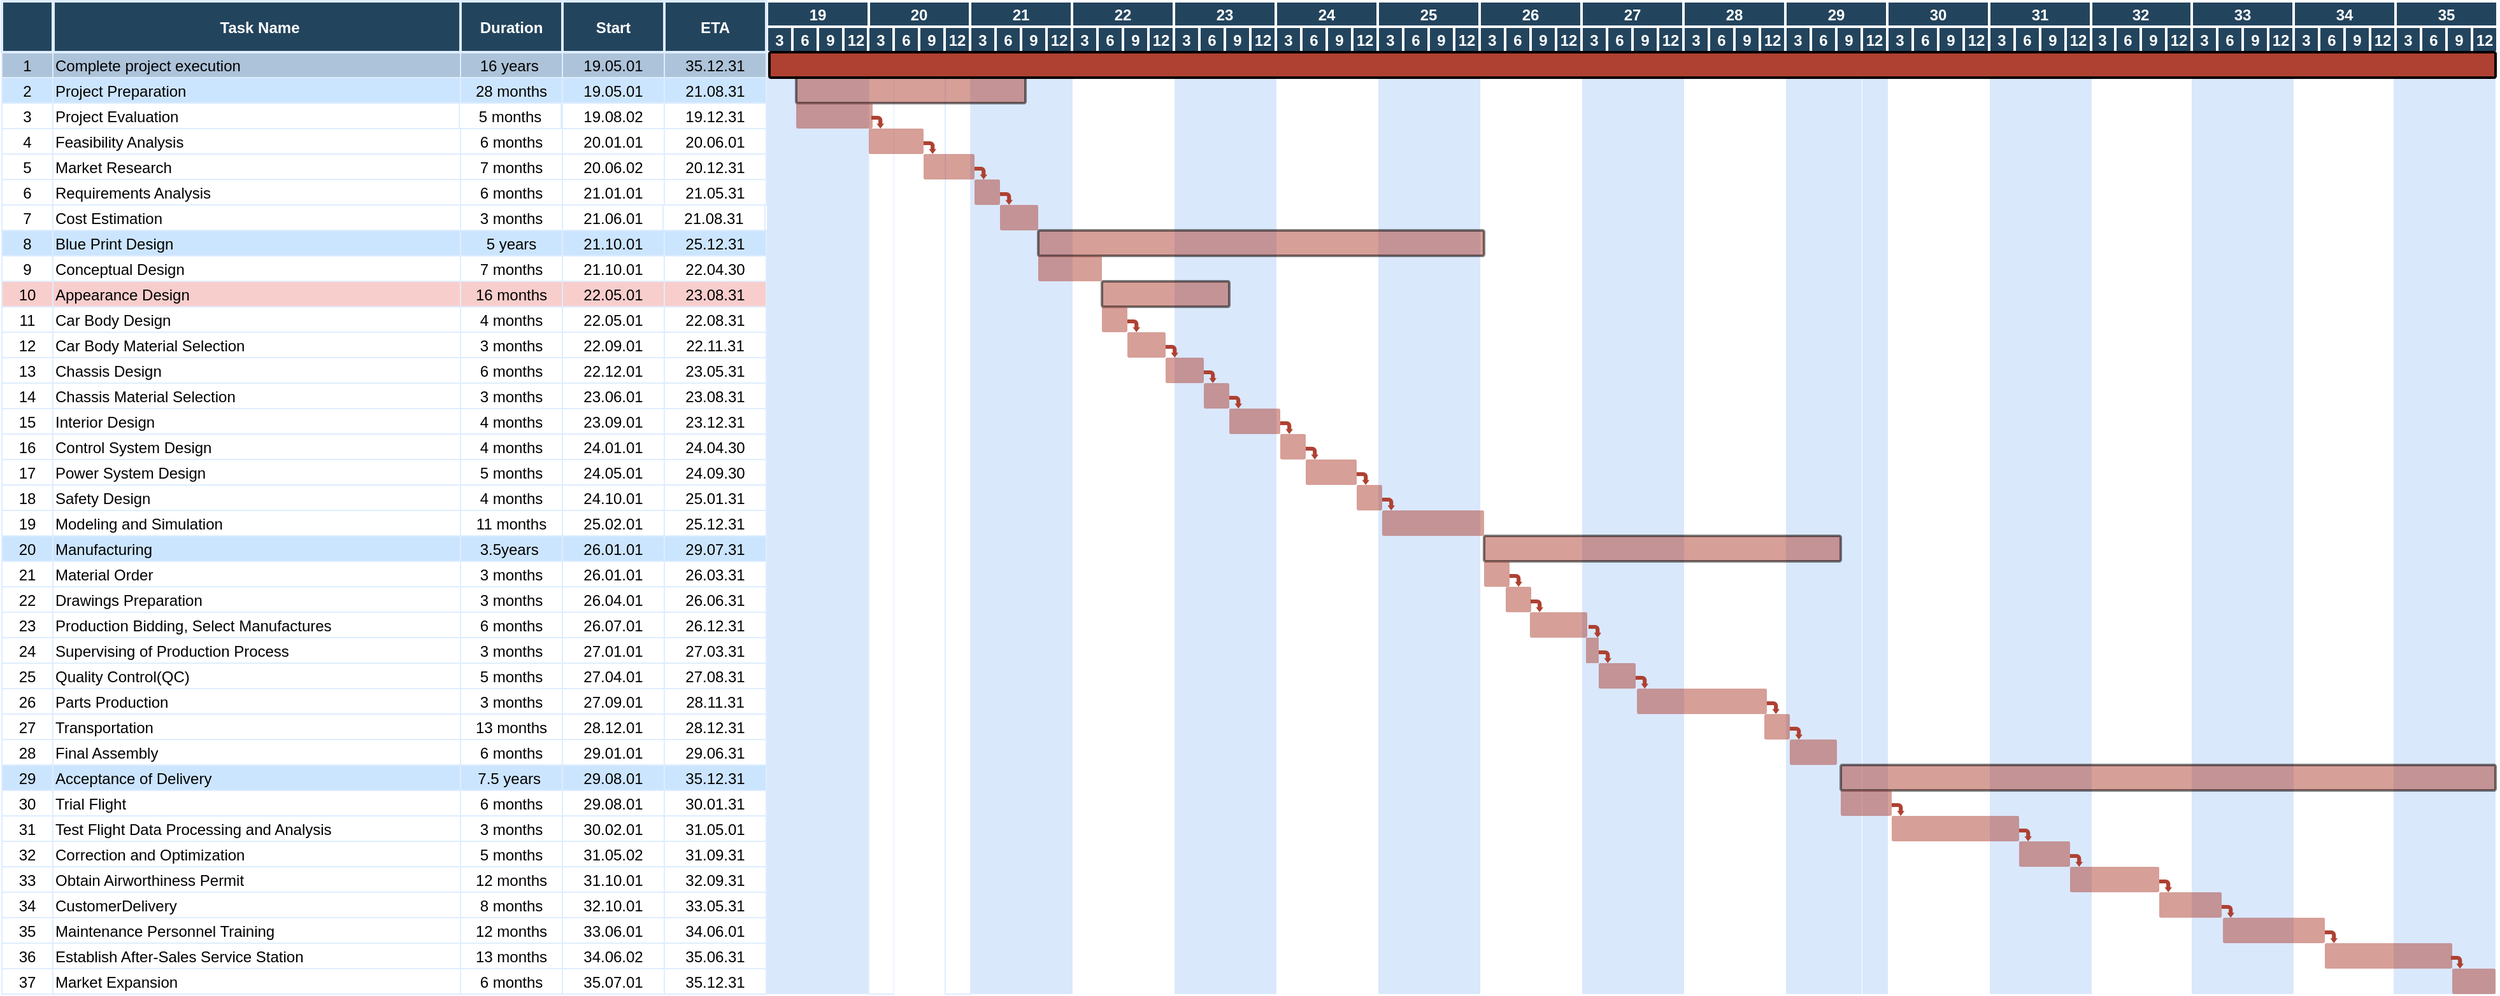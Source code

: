<mxfile version="10.5.4" type="device"><diagram id="8378b5f6-a2b2-b727-a746-972ab9d02e00" name="Page-1"><mxGraphModel dx="2296" dy="1179" grid="1" gridSize="10" guides="1" tooltips="1" connect="0" arrows="1" fold="1" page="1" pageScale="1.5" pageWidth="4681" pageHeight="3300" background="#ffffff" math="0" shadow="0"><root><mxCell id="0"/><mxCell id="1" parent="0"/><mxCell id="Ng65XX8Dji23-J8R_t6I-402" value="" style="strokeColor=none;" vertex="1" parent="1"><mxGeometry x="1885.5" y="380" width="20" height="740" as="geometry"/></mxCell><mxCell id="Ng65XX8Dji23-J8R_t6I-403" value="" style="strokeColor=none;" vertex="1" parent="1"><mxGeometry x="1905.5" y="380" width="20" height="740" as="geometry"/></mxCell><mxCell id="Ng65XX8Dji23-J8R_t6I-404" value="" style="strokeColor=none;" vertex="1" parent="1"><mxGeometry x="1925.5" y="380" width="20" height="740" as="geometry"/></mxCell><mxCell id="Ng65XX8Dji23-J8R_t6I-405" value="" style="strokeColor=none;" vertex="1" parent="1"><mxGeometry x="1945.5" y="380" width="20" height="740" as="geometry"/></mxCell><mxCell id="Ng65XX8Dji23-J8R_t6I-406" value="" style="strokeColor=none;fillColor=#dae8fc;" vertex="1" parent="1"><mxGeometry x="1964" y="380" width="20" height="740" as="geometry"/></mxCell><mxCell id="Ng65XX8Dji23-J8R_t6I-407" value="" style="strokeColor=none;fillColor=#dae8fc;" vertex="1" parent="1"><mxGeometry x="1984" y="380" width="20" height="740" as="geometry"/></mxCell><mxCell id="Ng65XX8Dji23-J8R_t6I-408" value="" style="strokeColor=none;fillColor=#dae8fc;" vertex="1" parent="1"><mxGeometry x="2004" y="380" width="20" height="740" as="geometry"/></mxCell><mxCell id="Ng65XX8Dji23-J8R_t6I-409" value="" style="strokeColor=none;fillColor=#dae8fc;" vertex="1" parent="1"><mxGeometry x="2024" y="380" width="20" height="740" as="geometry"/></mxCell><mxCell id="Ng65XX8Dji23-J8R_t6I-398" value="" style="strokeColor=none;fillColor=#dae8fc;" vertex="1" parent="1"><mxGeometry x="1805.5" y="380" width="20" height="740" as="geometry"/></mxCell><mxCell id="Ng65XX8Dji23-J8R_t6I-399" value="" style="strokeColor=none;fillColor=#dae8fc;" vertex="1" parent="1"><mxGeometry x="1825.5" y="380" width="20" height="740" as="geometry"/></mxCell><mxCell id="Ng65XX8Dji23-J8R_t6I-400" value="" style="strokeColor=none;fillColor=#dae8fc;" vertex="1" parent="1"><mxGeometry x="1845.5" y="380" width="20" height="740" as="geometry"/></mxCell><mxCell id="Ng65XX8Dji23-J8R_t6I-401" value="" style="strokeColor=none;fillColor=#dae8fc;" vertex="1" parent="1"><mxGeometry x="1865.5" y="380" width="20" height="740" as="geometry"/></mxCell><mxCell id="Ng65XX8Dji23-J8R_t6I-283" value="" style="strokeColor=none;" vertex="1" parent="1"><mxGeometry x="1765.5" y="380" width="20" height="740" as="geometry"/></mxCell><mxCell id="Ng65XX8Dji23-J8R_t6I-284" value="" style="strokeColor=none;" vertex="1" parent="1"><mxGeometry x="1785.5" y="380" width="20" height="740" as="geometry"/></mxCell><mxCell id="Ng65XX8Dji23-J8R_t6I-377" value="32" style="fillColor=#23445D;strokeColor=#FFFFFF;strokeWidth=2;fontColor=#FFFFFF;fontStyle=1" vertex="1" parent="1"><mxGeometry x="1725.5" y="340" width="80" height="20" as="geometry"/></mxCell><mxCell id="Ng65XX8Dji23-J8R_t6I-378" value="3" style="fillColor=#23445D;strokeColor=#FFFFFF;strokeWidth=2;fontColor=#FFFFFF;fontStyle=1" vertex="1" parent="1"><mxGeometry x="1725.5" y="360" width="20" height="20" as="geometry"/></mxCell><mxCell id="Ng65XX8Dji23-J8R_t6I-379" value="6" style="fillColor=#23445D;strokeColor=#FFFFFF;strokeWidth=2;fontColor=#FFFFFF;fontStyle=1" vertex="1" parent="1"><mxGeometry x="1745.5" y="360.0" width="20" height="20" as="geometry"/></mxCell><mxCell id="Ng65XX8Dji23-J8R_t6I-380" value="9" style="fillColor=#23445D;strokeColor=#FFFFFF;strokeWidth=2;fontColor=#FFFFFF;fontStyle=1" vertex="1" parent="1"><mxGeometry x="1765.5" y="360" width="20" height="20" as="geometry"/></mxCell><mxCell id="Ng65XX8Dji23-J8R_t6I-381" value="12" style="fillColor=#23445D;strokeColor=#FFFFFF;strokeWidth=2;fontColor=#FFFFFF;fontStyle=1" vertex="1" parent="1"><mxGeometry x="1785.5" y="360" width="20" height="20" as="geometry"/></mxCell><mxCell id="Ng65XX8Dji23-J8R_t6I-382" value="33" style="fillColor=#23445D;strokeColor=#FFFFFF;strokeWidth=2;fontColor=#FFFFFF;fontStyle=1" vertex="1" parent="1"><mxGeometry x="1805.5" y="340" width="80" height="20" as="geometry"/></mxCell><mxCell id="Ng65XX8Dji23-J8R_t6I-383" value="3" style="fillColor=#23445D;strokeColor=#FFFFFF;strokeWidth=2;fontColor=#FFFFFF;fontStyle=1" vertex="1" parent="1"><mxGeometry x="1805.5" y="360" width="20" height="20" as="geometry"/></mxCell><mxCell id="Ng65XX8Dji23-J8R_t6I-384" value="6" style="fillColor=#23445D;strokeColor=#FFFFFF;strokeWidth=2;fontColor=#FFFFFF;fontStyle=1" vertex="1" parent="1"><mxGeometry x="1825.5" y="360.0" width="20" height="20" as="geometry"/></mxCell><mxCell id="Ng65XX8Dji23-J8R_t6I-385" value="9" style="fillColor=#23445D;strokeColor=#FFFFFF;strokeWidth=2;fontColor=#FFFFFF;fontStyle=1" vertex="1" parent="1"><mxGeometry x="1845.5" y="360" width="20" height="20" as="geometry"/></mxCell><mxCell id="Ng65XX8Dji23-J8R_t6I-386" value="12" style="fillColor=#23445D;strokeColor=#FFFFFF;strokeWidth=2;fontColor=#FFFFFF;fontStyle=1" vertex="1" parent="1"><mxGeometry x="1865.5" y="360" width="20" height="20" as="geometry"/></mxCell><mxCell id="Ng65XX8Dji23-J8R_t6I-387" value="34" style="fillColor=#23445D;strokeColor=#FFFFFF;strokeWidth=2;fontColor=#FFFFFF;fontStyle=1" vertex="1" parent="1"><mxGeometry x="1885.5" y="340" width="80" height="20" as="geometry"/></mxCell><mxCell id="Ng65XX8Dji23-J8R_t6I-388" value="3" style="fillColor=#23445D;strokeColor=#FFFFFF;strokeWidth=2;fontColor=#FFFFFF;fontStyle=1" vertex="1" parent="1"><mxGeometry x="1885.5" y="360" width="20" height="20" as="geometry"/></mxCell><mxCell id="Ng65XX8Dji23-J8R_t6I-389" value="6" style="fillColor=#23445D;strokeColor=#FFFFFF;strokeWidth=2;fontColor=#FFFFFF;fontStyle=1" vertex="1" parent="1"><mxGeometry x="1905.5" y="360.0" width="20" height="20" as="geometry"/></mxCell><mxCell id="Ng65XX8Dji23-J8R_t6I-390" value="9" style="fillColor=#23445D;strokeColor=#FFFFFF;strokeWidth=2;fontColor=#FFFFFF;fontStyle=1" vertex="1" parent="1"><mxGeometry x="1925.5" y="360" width="20" height="20" as="geometry"/></mxCell><mxCell id="Ng65XX8Dji23-J8R_t6I-391" value="12" style="fillColor=#23445D;strokeColor=#FFFFFF;strokeWidth=2;fontColor=#FFFFFF;fontStyle=1" vertex="1" parent="1"><mxGeometry x="1945.5" y="360" width="20" height="20" as="geometry"/></mxCell><mxCell id="Ng65XX8Dji23-J8R_t6I-392" value="35" style="fillColor=#23445D;strokeColor=#FFFFFF;strokeWidth=2;fontColor=#FFFFFF;fontStyle=1" vertex="1" parent="1"><mxGeometry x="1965.5" y="340" width="80" height="20" as="geometry"/></mxCell><mxCell id="Ng65XX8Dji23-J8R_t6I-393" value="3" style="fillColor=#23445D;strokeColor=#FFFFFF;strokeWidth=2;fontColor=#FFFFFF;fontStyle=1" vertex="1" parent="1"><mxGeometry x="1965.5" y="360" width="20" height="20" as="geometry"/></mxCell><mxCell id="Ng65XX8Dji23-J8R_t6I-394" value="6" style="fillColor=#23445D;strokeColor=#FFFFFF;strokeWidth=2;fontColor=#FFFFFF;fontStyle=1" vertex="1" parent="1"><mxGeometry x="1985.5" y="360.0" width="20" height="20" as="geometry"/></mxCell><mxCell id="Ng65XX8Dji23-J8R_t6I-395" value="9" style="fillColor=#23445D;strokeColor=#FFFFFF;strokeWidth=2;fontColor=#FFFFFF;fontStyle=1" vertex="1" parent="1"><mxGeometry x="2005.5" y="360" width="20" height="20" as="geometry"/></mxCell><mxCell id="Ng65XX8Dji23-J8R_t6I-396" value="12" style="fillColor=#23445D;strokeColor=#FFFFFF;strokeWidth=2;fontColor=#FFFFFF;fontStyle=1" vertex="1" parent="1"><mxGeometry x="2025.5" y="360" width="20" height="20" as="geometry"/></mxCell><mxCell id="8" value="12" style="fillColor=#23445D;strokeColor=#FFFFFF;strokeWidth=2;fontColor=#FFFFFF;fontStyle=1" parent="1" vertex="1"><mxGeometry x="747" y="360" width="20" height="20" as="geometry"/></mxCell><mxCell id="Ng65XX8Dji23-J8R_t6I-296" value="20" style="fillColor=#23445D;strokeColor=#FFFFFF;strokeWidth=2;fontColor=#FFFFFF;fontStyle=1" vertex="1" parent="1"><mxGeometry x="766.5" y="340" width="80" height="20" as="geometry"/></mxCell><mxCell id="Ng65XX8Dji23-J8R_t6I-297" value="3" style="fillColor=#23445D;strokeColor=#FFFFFF;strokeWidth=2;fontColor=#FFFFFF;fontStyle=1" vertex="1" parent="1"><mxGeometry x="766.5" y="360" width="20" height="20" as="geometry"/></mxCell><mxCell id="Ng65XX8Dji23-J8R_t6I-298" value="6" style="fillColor=#23445D;strokeColor=#FFFFFF;strokeWidth=2;fontColor=#FFFFFF;fontStyle=1" vertex="1" parent="1"><mxGeometry x="786.5" y="360.0" width="20" height="20" as="geometry"/></mxCell><mxCell id="Ng65XX8Dji23-J8R_t6I-299" value="9" style="fillColor=#23445D;strokeColor=#FFFFFF;strokeWidth=2;fontColor=#FFFFFF;fontStyle=1" vertex="1" parent="1"><mxGeometry x="806.5" y="360" width="20" height="20" as="geometry"/></mxCell><mxCell id="Ng65XX8Dji23-J8R_t6I-300" value="12" style="fillColor=#23445D;strokeColor=#FFFFFF;strokeWidth=2;fontColor=#FFFFFF;fontStyle=1" vertex="1" parent="1"><mxGeometry x="826.5" y="360" width="20" height="20" as="geometry"/></mxCell><mxCell id="Ng65XX8Dji23-J8R_t6I-301" value="21" style="fillColor=#23445D;strokeColor=#FFFFFF;strokeWidth=2;fontColor=#FFFFFF;fontStyle=1" vertex="1" parent="1"><mxGeometry x="846.5" y="340" width="80" height="20" as="geometry"/></mxCell><mxCell id="Ng65XX8Dji23-J8R_t6I-302" value="3" style="fillColor=#23445D;strokeColor=#FFFFFF;strokeWidth=2;fontColor=#FFFFFF;fontStyle=1" vertex="1" parent="1"><mxGeometry x="846.5" y="360" width="20" height="20" as="geometry"/></mxCell><mxCell id="Ng65XX8Dji23-J8R_t6I-303" value="6" style="fillColor=#23445D;strokeColor=#FFFFFF;strokeWidth=2;fontColor=#FFFFFF;fontStyle=1" vertex="1" parent="1"><mxGeometry x="866.5" y="360.0" width="20" height="20" as="geometry"/></mxCell><mxCell id="Ng65XX8Dji23-J8R_t6I-304" value="9" style="fillColor=#23445D;strokeColor=#FFFFFF;strokeWidth=2;fontColor=#FFFFFF;fontStyle=1" vertex="1" parent="1"><mxGeometry x="886.5" y="360" width="20" height="20" as="geometry"/></mxCell><mxCell id="Ng65XX8Dji23-J8R_t6I-305" value="12" style="fillColor=#23445D;strokeColor=#FFFFFF;strokeWidth=2;fontColor=#FFFFFF;fontStyle=1" vertex="1" parent="1"><mxGeometry x="906.5" y="360" width="20" height="20" as="geometry"/></mxCell><mxCell id="Ng65XX8Dji23-J8R_t6I-306" value="22" style="fillColor=#23445D;strokeColor=#FFFFFF;strokeWidth=2;fontColor=#FFFFFF;fontStyle=1" vertex="1" parent="1"><mxGeometry x="926.5" y="340" width="80" height="20" as="geometry"/></mxCell><mxCell id="Ng65XX8Dji23-J8R_t6I-307" value="3" style="fillColor=#23445D;strokeColor=#FFFFFF;strokeWidth=2;fontColor=#FFFFFF;fontStyle=1" vertex="1" parent="1"><mxGeometry x="926.5" y="360" width="20" height="20" as="geometry"/></mxCell><mxCell id="Ng65XX8Dji23-J8R_t6I-308" value="6" style="fillColor=#23445D;strokeColor=#FFFFFF;strokeWidth=2;fontColor=#FFFFFF;fontStyle=1" vertex="1" parent="1"><mxGeometry x="946.5" y="360.0" width="20" height="20" as="geometry"/></mxCell><mxCell id="Ng65XX8Dji23-J8R_t6I-309" value="9" style="fillColor=#23445D;strokeColor=#FFFFFF;strokeWidth=2;fontColor=#FFFFFF;fontStyle=1" vertex="1" parent="1"><mxGeometry x="966.5" y="360" width="20" height="20" as="geometry"/></mxCell><mxCell id="Ng65XX8Dji23-J8R_t6I-310" value="12" style="fillColor=#23445D;strokeColor=#FFFFFF;strokeWidth=2;fontColor=#FFFFFF;fontStyle=1" vertex="1" parent="1"><mxGeometry x="986.5" y="360" width="20" height="20" as="geometry"/></mxCell><mxCell id="Ng65XX8Dji23-J8R_t6I-311" value="23" style="fillColor=#23445D;strokeColor=#FFFFFF;strokeWidth=2;fontColor=#FFFFFF;fontStyle=1" vertex="1" parent="1"><mxGeometry x="1006.5" y="340" width="80" height="20" as="geometry"/></mxCell><mxCell id="Ng65XX8Dji23-J8R_t6I-312" value="3" style="fillColor=#23445D;strokeColor=#FFFFFF;strokeWidth=2;fontColor=#FFFFFF;fontStyle=1" vertex="1" parent="1"><mxGeometry x="1006.5" y="360" width="20" height="20" as="geometry"/></mxCell><mxCell id="Ng65XX8Dji23-J8R_t6I-313" value="6" style="fillColor=#23445D;strokeColor=#FFFFFF;strokeWidth=2;fontColor=#FFFFFF;fontStyle=1" vertex="1" parent="1"><mxGeometry x="1026.5" y="360.0" width="20" height="20" as="geometry"/></mxCell><mxCell id="Ng65XX8Dji23-J8R_t6I-314" value="9" style="fillColor=#23445D;strokeColor=#FFFFFF;strokeWidth=2;fontColor=#FFFFFF;fontStyle=1" vertex="1" parent="1"><mxGeometry x="1046.5" y="360" width="20" height="20" as="geometry"/></mxCell><mxCell id="Ng65XX8Dji23-J8R_t6I-315" value="12" style="fillColor=#23445D;strokeColor=#FFFFFF;strokeWidth=2;fontColor=#FFFFFF;fontStyle=1" vertex="1" parent="1"><mxGeometry x="1066.5" y="360" width="20" height="20" as="geometry"/></mxCell><mxCell id="Ng65XX8Dji23-J8R_t6I-316" value="24" style="fillColor=#23445D;strokeColor=#FFFFFF;strokeWidth=2;fontColor=#FFFFFF;fontStyle=1" vertex="1" parent="1"><mxGeometry x="1086.5" y="340" width="80" height="20" as="geometry"/></mxCell><mxCell id="Ng65XX8Dji23-J8R_t6I-317" value="3" style="fillColor=#23445D;strokeColor=#FFFFFF;strokeWidth=2;fontColor=#FFFFFF;fontStyle=1" vertex="1" parent="1"><mxGeometry x="1086.5" y="360" width="20" height="20" as="geometry"/></mxCell><mxCell id="Ng65XX8Dji23-J8R_t6I-318" value="6" style="fillColor=#23445D;strokeColor=#FFFFFF;strokeWidth=2;fontColor=#FFFFFF;fontStyle=1" vertex="1" parent="1"><mxGeometry x="1106.5" y="360.0" width="20" height="20" as="geometry"/></mxCell><mxCell id="Ng65XX8Dji23-J8R_t6I-319" value="9" style="fillColor=#23445D;strokeColor=#FFFFFF;strokeWidth=2;fontColor=#FFFFFF;fontStyle=1" vertex="1" parent="1"><mxGeometry x="1126.5" y="360" width="20" height="20" as="geometry"/></mxCell><mxCell id="Ng65XX8Dji23-J8R_t6I-320" value="12" style="fillColor=#23445D;strokeColor=#FFFFFF;strokeWidth=2;fontColor=#FFFFFF;fontStyle=1" vertex="1" parent="1"><mxGeometry x="1146.5" y="360" width="20" height="20" as="geometry"/></mxCell><mxCell id="Ng65XX8Dji23-J8R_t6I-321" value="25" style="fillColor=#23445D;strokeColor=#FFFFFF;strokeWidth=2;fontColor=#FFFFFF;fontStyle=1" vertex="1" parent="1"><mxGeometry x="1166.5" y="340" width="80" height="20" as="geometry"/></mxCell><mxCell id="Ng65XX8Dji23-J8R_t6I-322" value="3" style="fillColor=#23445D;strokeColor=#FFFFFF;strokeWidth=2;fontColor=#FFFFFF;fontStyle=1" vertex="1" parent="1"><mxGeometry x="1166.5" y="360" width="20" height="20" as="geometry"/></mxCell><mxCell id="Ng65XX8Dji23-J8R_t6I-323" value="6" style="fillColor=#23445D;strokeColor=#FFFFFF;strokeWidth=2;fontColor=#FFFFFF;fontStyle=1" vertex="1" parent="1"><mxGeometry x="1186.5" y="360.0" width="20" height="20" as="geometry"/></mxCell><mxCell id="Ng65XX8Dji23-J8R_t6I-324" value="9" style="fillColor=#23445D;strokeColor=#FFFFFF;strokeWidth=2;fontColor=#FFFFFF;fontStyle=1" vertex="1" parent="1"><mxGeometry x="1206.5" y="360" width="20" height="20" as="geometry"/></mxCell><mxCell id="Ng65XX8Dji23-J8R_t6I-325" value="12" style="fillColor=#23445D;strokeColor=#FFFFFF;strokeWidth=2;fontColor=#FFFFFF;fontStyle=1" vertex="1" parent="1"><mxGeometry x="1226.5" y="360" width="20" height="20" as="geometry"/></mxCell><mxCell id="Ng65XX8Dji23-J8R_t6I-326" value="26" style="fillColor=#23445D;strokeColor=#FFFFFF;strokeWidth=2;fontColor=#FFFFFF;fontStyle=1" vertex="1" parent="1"><mxGeometry x="1246.5" y="340" width="80" height="20" as="geometry"/></mxCell><mxCell id="Ng65XX8Dji23-J8R_t6I-327" value="3" style="fillColor=#23445D;strokeColor=#FFFFFF;strokeWidth=2;fontColor=#FFFFFF;fontStyle=1" vertex="1" parent="1"><mxGeometry x="1246.5" y="360" width="20" height="20" as="geometry"/></mxCell><mxCell id="Ng65XX8Dji23-J8R_t6I-328" value="6" style="fillColor=#23445D;strokeColor=#FFFFFF;strokeWidth=2;fontColor=#FFFFFF;fontStyle=1" vertex="1" parent="1"><mxGeometry x="1266.5" y="360.0" width="20" height="20" as="geometry"/></mxCell><mxCell id="Ng65XX8Dji23-J8R_t6I-329" value="9" style="fillColor=#23445D;strokeColor=#FFFFFF;strokeWidth=2;fontColor=#FFFFFF;fontStyle=1" vertex="1" parent="1"><mxGeometry x="1286.5" y="360" width="20" height="20" as="geometry"/></mxCell><mxCell id="Ng65XX8Dji23-J8R_t6I-330" value="12" style="fillColor=#23445D;strokeColor=#FFFFFF;strokeWidth=2;fontColor=#FFFFFF;fontStyle=1" vertex="1" parent="1"><mxGeometry x="1306.5" y="360" width="20" height="20" as="geometry"/></mxCell><mxCell id="Ng65XX8Dji23-J8R_t6I-331" value="27" style="fillColor=#23445D;strokeColor=#FFFFFF;strokeWidth=2;fontColor=#FFFFFF;fontStyle=1" vertex="1" parent="1"><mxGeometry x="1326.5" y="340" width="80" height="20" as="geometry"/></mxCell><mxCell id="Ng65XX8Dji23-J8R_t6I-332" value="3" style="fillColor=#23445D;strokeColor=#FFFFFF;strokeWidth=2;fontColor=#FFFFFF;fontStyle=1" vertex="1" parent="1"><mxGeometry x="1326.5" y="360" width="20" height="20" as="geometry"/></mxCell><mxCell id="Ng65XX8Dji23-J8R_t6I-333" value="6" style="fillColor=#23445D;strokeColor=#FFFFFF;strokeWidth=2;fontColor=#FFFFFF;fontStyle=1" vertex="1" parent="1"><mxGeometry x="1346.5" y="360.0" width="20" height="20" as="geometry"/></mxCell><mxCell id="Ng65XX8Dji23-J8R_t6I-334" value="9" style="fillColor=#23445D;strokeColor=#FFFFFF;strokeWidth=2;fontColor=#FFFFFF;fontStyle=1" vertex="1" parent="1"><mxGeometry x="1366.5" y="360" width="20" height="20" as="geometry"/></mxCell><mxCell id="Ng65XX8Dji23-J8R_t6I-335" value="12" style="fillColor=#23445D;strokeColor=#FFFFFF;strokeWidth=2;fontColor=#FFFFFF;fontStyle=1" vertex="1" parent="1"><mxGeometry x="1386.5" y="360" width="20" height="20" as="geometry"/></mxCell><mxCell id="Ng65XX8Dji23-J8R_t6I-336" value="28" style="fillColor=#23445D;strokeColor=#FFFFFF;strokeWidth=2;fontColor=#FFFFFF;fontStyle=1" vertex="1" parent="1"><mxGeometry x="1406.5" y="340" width="80" height="20" as="geometry"/></mxCell><mxCell id="Ng65XX8Dji23-J8R_t6I-337" value="3" style="fillColor=#23445D;strokeColor=#FFFFFF;strokeWidth=2;fontColor=#FFFFFF;fontStyle=1" vertex="1" parent="1"><mxGeometry x="1406.5" y="360" width="20" height="20" as="geometry"/></mxCell><mxCell id="Ng65XX8Dji23-J8R_t6I-338" value="6" style="fillColor=#23445D;strokeColor=#FFFFFF;strokeWidth=2;fontColor=#FFFFFF;fontStyle=1" vertex="1" parent="1"><mxGeometry x="1426.5" y="360.0" width="20" height="20" as="geometry"/></mxCell><mxCell id="Ng65XX8Dji23-J8R_t6I-339" value="9" style="fillColor=#23445D;strokeColor=#FFFFFF;strokeWidth=2;fontColor=#FFFFFF;fontStyle=1" vertex="1" parent="1"><mxGeometry x="1446.5" y="360" width="20" height="20" as="geometry"/></mxCell><mxCell id="Ng65XX8Dji23-J8R_t6I-340" value="12" style="fillColor=#23445D;strokeColor=#FFFFFF;strokeWidth=2;fontColor=#FFFFFF;fontStyle=1" vertex="1" parent="1"><mxGeometry x="1466.5" y="360" width="20" height="20" as="geometry"/></mxCell><mxCell id="Ng65XX8Dji23-J8R_t6I-341" value="29" style="fillColor=#23445D;strokeColor=#FFFFFF;strokeWidth=2;fontColor=#FFFFFF;fontStyle=1" vertex="1" parent="1"><mxGeometry x="1486.5" y="340" width="80" height="20" as="geometry"/></mxCell><mxCell id="Ng65XX8Dji23-J8R_t6I-342" value="3" style="fillColor=#23445D;strokeColor=#FFFFFF;strokeWidth=2;fontColor=#FFFFFF;fontStyle=1" vertex="1" parent="1"><mxGeometry x="1486.5" y="360" width="20" height="20" as="geometry"/></mxCell><mxCell id="Ng65XX8Dji23-J8R_t6I-343" value="6" style="fillColor=#23445D;strokeColor=#FFFFFF;strokeWidth=2;fontColor=#FFFFFF;fontStyle=1" vertex="1" parent="1"><mxGeometry x="1506.5" y="360.0" width="20" height="20" as="geometry"/></mxCell><mxCell id="Ng65XX8Dji23-J8R_t6I-344" value="9" style="fillColor=#23445D;strokeColor=#FFFFFF;strokeWidth=2;fontColor=#FFFFFF;fontStyle=1" vertex="1" parent="1"><mxGeometry x="1526.5" y="360" width="20" height="20" as="geometry"/></mxCell><mxCell id="Ng65XX8Dji23-J8R_t6I-345" value="12" style="fillColor=#23445D;strokeColor=#FFFFFF;strokeWidth=2;fontColor=#FFFFFF;fontStyle=1" vertex="1" parent="1"><mxGeometry x="1546.5" y="360" width="20" height="20" as="geometry"/></mxCell><mxCell id="Ng65XX8Dji23-J8R_t6I-346" value="30" style="fillColor=#23445D;strokeColor=#FFFFFF;strokeWidth=2;fontColor=#FFFFFF;fontStyle=1" vertex="1" parent="1"><mxGeometry x="1566.5" y="340" width="80" height="20" as="geometry"/></mxCell><mxCell id="Ng65XX8Dji23-J8R_t6I-347" value="3" style="fillColor=#23445D;strokeColor=#FFFFFF;strokeWidth=2;fontColor=#FFFFFF;fontStyle=1" vertex="1" parent="1"><mxGeometry x="1566.5" y="360" width="20" height="20" as="geometry"/></mxCell><mxCell id="Ng65XX8Dji23-J8R_t6I-348" value="6" style="fillColor=#23445D;strokeColor=#FFFFFF;strokeWidth=2;fontColor=#FFFFFF;fontStyle=1" vertex="1" parent="1"><mxGeometry x="1586.5" y="360.0" width="20" height="20" as="geometry"/></mxCell><mxCell id="Ng65XX8Dji23-J8R_t6I-349" value="9" style="fillColor=#23445D;strokeColor=#FFFFFF;strokeWidth=2;fontColor=#FFFFFF;fontStyle=1" vertex="1" parent="1"><mxGeometry x="1606.5" y="360" width="20" height="20" as="geometry"/></mxCell><mxCell id="Ng65XX8Dji23-J8R_t6I-350" value="12" style="fillColor=#23445D;strokeColor=#FFFFFF;strokeWidth=2;fontColor=#FFFFFF;fontStyle=1" vertex="1" parent="1"><mxGeometry x="1626.5" y="360" width="20" height="20" as="geometry"/></mxCell><mxCell id="Ng65XX8Dji23-J8R_t6I-351" value="31" style="fillColor=#23445D;strokeColor=#FFFFFF;strokeWidth=2;fontColor=#FFFFFF;fontStyle=1" vertex="1" parent="1"><mxGeometry x="1646.5" y="340" width="80" height="20" as="geometry"/></mxCell><mxCell id="Ng65XX8Dji23-J8R_t6I-352" value="3" style="fillColor=#23445D;strokeColor=#FFFFFF;strokeWidth=2;fontColor=#FFFFFF;fontStyle=1" vertex="1" parent="1"><mxGeometry x="1646.5" y="360" width="20" height="20" as="geometry"/></mxCell><mxCell id="Ng65XX8Dji23-J8R_t6I-353" value="6" style="fillColor=#23445D;strokeColor=#FFFFFF;strokeWidth=2;fontColor=#FFFFFF;fontStyle=1" vertex="1" parent="1"><mxGeometry x="1666.5" y="360.0" width="20" height="20" as="geometry"/></mxCell><mxCell id="Ng65XX8Dji23-J8R_t6I-354" value="9" style="fillColor=#23445D;strokeColor=#FFFFFF;strokeWidth=2;fontColor=#FFFFFF;fontStyle=1" vertex="1" parent="1"><mxGeometry x="1686.5" y="360" width="20" height="20" as="geometry"/></mxCell><mxCell id="Ng65XX8Dji23-J8R_t6I-355" value="12" style="fillColor=#23445D;strokeColor=#FFFFFF;strokeWidth=2;fontColor=#FFFFFF;fontStyle=1" vertex="1" parent="1"><mxGeometry x="1706.5" y="360" width="20" height="20" as="geometry"/></mxCell><mxCell id="214" value="" style="strokeColor=none;" parent="1" vertex="1"><mxGeometry x="1107" y="380" width="20" height="740" as="geometry"/></mxCell><mxCell id="215" value="" style="strokeColor=none;" parent="1" vertex="1"><mxGeometry x="1127" y="380" width="20" height="740" as="geometry"/></mxCell><mxCell id="216" value="" style="strokeColor=none;" parent="1" vertex="1"><mxGeometry x="1147" y="380" width="20" height="740" as="geometry"/></mxCell><mxCell id="217" value="" style="strokeColor=none;fillColor=#dae8fc;" parent="1" vertex="1"><mxGeometry x="1167" y="380" width="20" height="740" as="geometry"/></mxCell><mxCell id="218" value="" style="strokeColor=none;fillColor=#dae8fc;" parent="1" vertex="1"><mxGeometry x="1187" y="380" width="20" height="740" as="geometry"/></mxCell><mxCell id="219" value="" style="strokeColor=none;fillColor=#dae8fc;" parent="1" vertex="1"><mxGeometry x="1207" y="380" width="20" height="740" as="geometry"/></mxCell><mxCell id="68" value="" style="strokeColor=none;fillColor=#dae8fc;" parent="1" vertex="1"><mxGeometry x="687" y="380" width="20" height="740" as="geometry"/></mxCell><mxCell id="194" value="" style="strokeColor=none;fillColor=#dae8fc;" parent="1" vertex="1"><mxGeometry x="707" y="380" width="20" height="740" as="geometry"/></mxCell><mxCell id="195" value="" style="strokeColor=none;fillColor=#dae8fc;" parent="1" vertex="1"><mxGeometry x="727" y="380" width="20" height="740" as="geometry"/></mxCell><mxCell id="196" value="" style="strokeColor=none;fillColor=#dae8fc;" parent="1" vertex="1"><mxGeometry x="747" y="390" width="20" height="730" as="geometry"/></mxCell><mxCell id="197" value="" style="strokeColor=#DEEDFF" parent="1" vertex="1"><mxGeometry x="767" y="380" width="20" height="740" as="geometry"/></mxCell><mxCell id="198" value="" style="strokeColor=none;" parent="1" vertex="1"><mxGeometry x="787" y="380" width="20" height="740" as="geometry"/></mxCell><mxCell id="199" value="" style="strokeColor=none;" parent="1" vertex="1"><mxGeometry x="807" y="380" width="20" height="740" as="geometry"/></mxCell><mxCell id="200" value="" style="strokeColor=#DEEDFF" parent="1" vertex="1"><mxGeometry x="827" y="380" width="20" height="740" as="geometry"/></mxCell><mxCell id="201" value="" style="strokeColor=none;fillColor=#dae8fc;" parent="1" vertex="1"><mxGeometry x="847" y="380" width="20" height="740" as="geometry"/></mxCell><mxCell id="202" value="" style="strokeColor=none;fillColor=#dae8fc;" parent="1" vertex="1"><mxGeometry x="867" y="380" width="20" height="740" as="geometry"/></mxCell><mxCell id="203" value="" style="strokeColor=none;fillColor=#dae8fc;" parent="1" vertex="1"><mxGeometry x="887" y="380" width="20" height="740" as="geometry"/></mxCell><mxCell id="205" value="" style="strokeColor=none;" parent="1" vertex="1"><mxGeometry x="927" y="380" width="20" height="740" as="geometry"/></mxCell><mxCell id="206" value="" style="strokeColor=none;" parent="1" vertex="1"><mxGeometry x="947" y="380" width="20" height="740" as="geometry"/></mxCell><mxCell id="207" value="" style="strokeColor=none;" parent="1" vertex="1"><mxGeometry x="967" y="380" width="20" height="740" as="geometry"/></mxCell><mxCell id="208" value="" style="strokeColor=none;" parent="1" vertex="1"><mxGeometry x="987" y="380" width="20" height="740" as="geometry"/></mxCell><mxCell id="209" value="" style="strokeColor=none;fillColor=#dae8fc;" parent="1" vertex="1"><mxGeometry x="1007" y="380" width="20" height="740" as="geometry"/></mxCell><mxCell id="210" value="" style="strokeColor=none;fillColor=#dae8fc;" parent="1" vertex="1"><mxGeometry x="1027" y="380" width="20" height="740" as="geometry"/></mxCell><mxCell id="211" value="" style="strokeColor=none;fillColor=#dae8fc;" parent="1" vertex="1"><mxGeometry x="1047" y="380" width="20" height="740" as="geometry"/></mxCell><mxCell id="Ng65XX8Dji23-J8R_t6I-281" value="" style="strokeColor=none;" vertex="1" parent="1"><mxGeometry x="1745.5" y="380" width="20" height="740" as="geometry"/></mxCell><mxCell id="Ng65XX8Dji23-J8R_t6I-282" value="" style="strokeColor=none;" vertex="1" parent="1"><mxGeometry x="1725.5" y="380" width="20" height="740" as="geometry"/></mxCell><mxCell id="Ng65XX8Dji23-J8R_t6I-278" value="" style="strokeColor=none;fillColor=#dae8fc;" vertex="1" parent="1"><mxGeometry x="1667" y="380" width="20" height="740" as="geometry"/></mxCell><mxCell id="Ng65XX8Dji23-J8R_t6I-279" value="" style="strokeColor=none;fillColor=#dae8fc;" vertex="1" parent="1"><mxGeometry x="1687" y="380" width="20" height="740" as="geometry"/></mxCell><mxCell id="Ng65XX8Dji23-J8R_t6I-280" value="" style="strokeColor=none;fillColor=#dae8fc;" vertex="1" parent="1"><mxGeometry x="1707" y="380" width="20" height="740" as="geometry"/></mxCell><mxCell id="63" value="1" style="strokeColor=#DEEDFF;fillColor=#ADC3D9" parent="1" vertex="1"><mxGeometry x="86.5" y="380" width="40" height="20" as="geometry"/></mxCell><mxCell id="64" value="Complete project execution" style="align=left;strokeColor=#DEEDFF;fillColor=#ADC3D9" parent="1" vertex="1"><mxGeometry x="126.5" y="380" width="320" height="20" as="geometry"/></mxCell><mxCell id="65" value="16 years " style="strokeColor=#DEEDFF;fillColor=#ADC3D9" parent="1" vertex="1"><mxGeometry x="446.5" y="380" width="80.0" height="20" as="geometry"/></mxCell><mxCell id="66" value="19.05.01" style="strokeColor=#DEEDFF;fillColor=#ADC3D9" parent="1" vertex="1"><mxGeometry x="526.5" y="380" width="80.0" height="20" as="geometry"/></mxCell><mxCell id="67" value="35.12.31" style="strokeColor=#DEEDFF;fillColor=#ADC3D9" parent="1" vertex="1"><mxGeometry x="606.5" y="380.0" width="80.0" height="20" as="geometry"/></mxCell><mxCell id="69" value="2" style="strokeColor=#DEEDFF;fillColor=#CCE5FF" parent="1" vertex="1"><mxGeometry x="86.5" y="400.0" width="40" height="20" as="geometry"/></mxCell><mxCell id="70" value="Project Preparation" style="align=left;strokeColor=#DEEDFF;fillColor=#CCE5FF" parent="1" vertex="1"><mxGeometry x="126.5" y="400.0" width="320.0" height="20" as="geometry"/></mxCell><mxCell id="71" value="28 months" style="strokeColor=#DEEDFF;fillColor=#CCE5FF" parent="1" vertex="1"><mxGeometry x="446.5" y="400.0" width="80.0" height="20" as="geometry"/></mxCell><mxCell id="72" value="19.05.01" style="strokeColor=#DEEDFF;fillColor=#CCE5FF" parent="1" vertex="1"><mxGeometry x="526.5" y="400.0" width="80.0" height="20" as="geometry"/></mxCell><mxCell id="73" value="21.08.31" style="strokeColor=#DEEDFF;fillColor=#CCE5FF" parent="1" vertex="1"><mxGeometry x="606.5" y="400.0" width="80.0" height="20" as="geometry"/></mxCell><mxCell id="74" value="3" style="strokeColor=#DEEDFF;" parent="1" vertex="1"><mxGeometry x="86.5" y="420.0" width="40" height="20" as="geometry"/></mxCell><mxCell id="75" value="Project Evaluation" style="align=left;strokeColor=#DEEDFF;" parent="1" vertex="1"><mxGeometry x="126.5" y="420.0" width="320.0" height="20.0" as="geometry"/></mxCell><mxCell id="76" value="5 months" style="strokeColor=#DEEDFF;" parent="1" vertex="1"><mxGeometry x="445.5" y="420.0" width="80.0" height="20" as="geometry"/></mxCell><mxCell id="77" value="19.08.02" style="strokeColor=#DEEDFF;" parent="1" vertex="1"><mxGeometry x="526.5" y="420.0" width="80.0" height="20" as="geometry"/></mxCell><mxCell id="78" value="19.12.31" style="strokeColor=#DEEDFF;" parent="1" vertex="1"><mxGeometry x="606.5" y="420" width="80.0" height="20" as="geometry"/></mxCell><mxCell id="79" value="4" style="strokeColor=#DEEDFF;" parent="1" vertex="1"><mxGeometry x="86.5" y="440.0" width="40" height="20" as="geometry"/></mxCell><mxCell id="80" value="Feasibility Analysis" style="align=left;strokeColor=#DEEDFF;" parent="1" vertex="1"><mxGeometry x="126.5" y="440.0" width="320" height="20" as="geometry"/></mxCell><mxCell id="81" value="6 months" style="strokeColor=#DEEDFF;" parent="1" vertex="1"><mxGeometry x="446.5" y="440.0" width="80.0" height="20" as="geometry"/></mxCell><mxCell id="82" value="20.01.01" style="strokeColor=#DEEDFF;" parent="1" vertex="1"><mxGeometry x="526.5" y="440.0" width="80.0" height="20" as="geometry"/></mxCell><mxCell id="83" value="20.06.01" style="strokeColor=#DEEDFF;" parent="1" vertex="1"><mxGeometry x="606.5" y="440.0" width="80.0" height="20" as="geometry"/></mxCell><mxCell id="84" value="5" style="strokeColor=#DEEDFF;" parent="1" vertex="1"><mxGeometry x="86.5" y="460.0" width="40" height="20" as="geometry"/></mxCell><mxCell id="85" value="Market Research" style="align=left;strokeColor=#DEEDFF;" parent="1" vertex="1"><mxGeometry x="126.5" y="460.0" width="320.0" height="20" as="geometry"/></mxCell><mxCell id="86" value="7 months" style="strokeColor=#DEEDFF;" parent="1" vertex="1"><mxGeometry x="446.5" y="460.0" width="80.0" height="20" as="geometry"/></mxCell><mxCell id="87" value="20.06.02" style="strokeColor=#DEEDFF;" parent="1" vertex="1"><mxGeometry x="526.5" y="460.0" width="80.0" height="20" as="geometry"/></mxCell><mxCell id="88" value="20.12.31" style="strokeColor=#DEEDFF;" parent="1" vertex="1"><mxGeometry x="606.5" y="460.0" width="80.0" height="20" as="geometry"/></mxCell><mxCell id="89" value="6" style="strokeColor=#DEEDFF;" parent="1" vertex="1"><mxGeometry x="86.5" y="480.0" width="40" height="20" as="geometry"/></mxCell><mxCell id="90" value="Requirements Analysis" style="align=left;strokeColor=#DEEDFF;" parent="1" vertex="1"><mxGeometry x="126.5" y="480.0" width="320.0" height="20" as="geometry"/></mxCell><mxCell id="91" value="6 months" style="strokeColor=#DEEDFF;" parent="1" vertex="1"><mxGeometry x="446.5" y="480.0" width="80.0" height="20" as="geometry"/></mxCell><mxCell id="92" value="21.01.01" style="strokeColor=#DEEDFF;" parent="1" vertex="1"><mxGeometry x="526.5" y="480.0" width="80.0" height="20" as="geometry"/></mxCell><mxCell id="93" value="21.05.31" style="strokeColor=#DEEDFF;" parent="1" vertex="1"><mxGeometry x="606.5" y="480.0" width="80.0" height="20" as="geometry"/></mxCell><mxCell id="94" value="7" style="strokeColor=#DEEDFF;" parent="1" vertex="1"><mxGeometry x="86.5" y="500.0" width="40" height="20" as="geometry"/></mxCell><mxCell id="95" value="Cost Estimation" style="align=left;strokeColor=#DEEDFF;" parent="1" vertex="1"><mxGeometry x="126.5" y="500.0" width="320.0" height="20" as="geometry"/></mxCell><mxCell id="96" value="3 months" style="strokeColor=#DEEDFF;" parent="1" vertex="1"><mxGeometry x="446.5" y="500.0" width="80.0" height="20" as="geometry"/></mxCell><mxCell id="97" value="21.06.01" style="strokeColor=#DEEDFF;" parent="1" vertex="1"><mxGeometry x="526.5" y="500.0" width="80.0" height="20" as="geometry"/></mxCell><mxCell id="98" value="21.08.31" style="strokeColor=#DEEDFF;" parent="1" vertex="1"><mxGeometry x="605.5" y="500.0" width="80.0" height="20" as="geometry"/></mxCell><mxCell id="99" value="8" style="strokeColor=#DEEDFF;fillColor=#cce5ff;" parent="1" vertex="1"><mxGeometry x="86.5" y="520.0" width="40" height="20" as="geometry"/></mxCell><mxCell id="100" value="Blue Print Design" style="align=left;strokeColor=#DEEDFF;fillColor=#cce5ff;" parent="1" vertex="1"><mxGeometry x="126.5" y="520.0" width="320.0" height="20" as="geometry"/></mxCell><mxCell id="101" value="5 years" style="strokeColor=#DEEDFF;fillColor=#cce5ff;" parent="1" vertex="1"><mxGeometry x="446.5" y="520.0" width="80.0" height="20" as="geometry"/></mxCell><mxCell id="102" value="21.10.01" style="strokeColor=#DEEDFF;fillColor=#cce5ff;" parent="1" vertex="1"><mxGeometry x="526.5" y="520.0" width="80.0" height="20" as="geometry"/></mxCell><mxCell id="103" value="25.12.31" style="strokeColor=#DEEDFF;fillColor=#cce5ff;" parent="1" vertex="1"><mxGeometry x="606.5" y="520.0" width="80.0" height="20" as="geometry"/></mxCell><mxCell id="104" value="9" style="strokeColor=#DEEDFF;" parent="1" vertex="1"><mxGeometry x="86.5" y="540.0" width="40" height="20" as="geometry"/></mxCell><mxCell id="105" value="Conceptual Design" style="align=left;strokeColor=#DEEDFF;" parent="1" vertex="1"><mxGeometry x="126.5" y="540.0" width="320.0" height="20.0" as="geometry"/></mxCell><mxCell id="106" value="7 months" style="strokeColor=#DEEDFF;" parent="1" vertex="1"><mxGeometry x="446.5" y="540.0" width="80.0" height="20" as="geometry"/></mxCell><mxCell id="107" value="21.10.01" style="strokeColor=#DEEDFF;" parent="1" vertex="1"><mxGeometry x="526.5" y="540.0" width="80.0" height="20" as="geometry"/></mxCell><mxCell id="108" value="22.04.30" style="strokeColor=#DEEDFF;" parent="1" vertex="1"><mxGeometry x="606.5" y="540.0" width="80.0" height="20" as="geometry"/></mxCell><mxCell id="109" value="10" style="strokeColor=#DEEDFF;fillColor=#f8cecc;" parent="1" vertex="1"><mxGeometry x="86.5" y="560.0" width="40" height="20" as="geometry"/></mxCell><mxCell id="110" value="Appearance Design" style="align=left;strokeColor=#DEEDFF;fillColor=#f8cecc;" parent="1" vertex="1"><mxGeometry x="126.5" y="560.0" width="320.0" height="20" as="geometry"/></mxCell><mxCell id="111" value="16 months" style="strokeColor=#DEEDFF;fillColor=#f8cecc;" parent="1" vertex="1"><mxGeometry x="446.5" y="560.0" width="80.0" height="20" as="geometry"/></mxCell><mxCell id="112" value="22.05.01" style="strokeColor=#DEEDFF;fillColor=#f8cecc;" parent="1" vertex="1"><mxGeometry x="526.5" y="560.0" width="80.0" height="20" as="geometry"/></mxCell><mxCell id="113" value="23.08.31" style="strokeColor=#DEEDFF;fillColor=#f8cecc;" parent="1" vertex="1"><mxGeometry x="606.5" y="560.0" width="80.0" height="20" as="geometry"/></mxCell><mxCell id="114" value="11" style="strokeColor=#DEEDFF;" parent="1" vertex="1"><mxGeometry x="86.5" y="580.0" width="40" height="20" as="geometry"/></mxCell><mxCell id="115" value="Car Body Design" style="align=left;strokeColor=#DEEDFF;" parent="1" vertex="1"><mxGeometry x="126.5" y="580.0" width="320.0" height="20" as="geometry"/></mxCell><mxCell id="116" value="4 months" style="strokeColor=#DEEDFF;" parent="1" vertex="1"><mxGeometry x="446.5" y="580.0" width="80.0" height="20" as="geometry"/></mxCell><mxCell id="117" value="22.05.01" style="strokeColor=#DEEDFF;" parent="1" vertex="1"><mxGeometry x="526.5" y="580.0" width="80.0" height="20" as="geometry"/></mxCell><mxCell id="118" value="22.08.31" style="strokeColor=#DEEDFF;" parent="1" vertex="1"><mxGeometry x="606.5" y="580.0" width="80.0" height="20" as="geometry"/></mxCell><mxCell id="119" value="12" style="strokeColor=#DEEDFF;" parent="1" vertex="1"><mxGeometry x="86.5" y="600.0" width="40" height="20" as="geometry"/></mxCell><mxCell id="120" value="Car Body Material Selection" style="align=left;strokeColor=#DEEDFF;" parent="1" vertex="1"><mxGeometry x="126.5" y="600.0" width="320" height="20" as="geometry"/></mxCell><mxCell id="121" value="3 months" style="strokeColor=#DEEDFF;" parent="1" vertex="1"><mxGeometry x="446.5" y="600.0" width="80.0" height="20" as="geometry"/></mxCell><mxCell id="122" value="22.09.01" style="strokeColor=#DEEDFF;" parent="1" vertex="1"><mxGeometry x="526.5" y="600.0" width="80.0" height="20" as="geometry"/></mxCell><mxCell id="123" value="22.11.31" style="strokeColor=#DEEDFF;" parent="1" vertex="1"><mxGeometry x="606.5" y="600.0" width="80.0" height="20" as="geometry"/></mxCell><mxCell id="124" value="13" style="strokeColor=#DEEDFF;" parent="1" vertex="1"><mxGeometry x="86.5" y="620.0" width="40" height="20" as="geometry"/></mxCell><mxCell id="125" value="Chassis Design" style="align=left;strokeColor=#DEEDFF;" parent="1" vertex="1"><mxGeometry x="126.5" y="620.0" width="320" height="20" as="geometry"/></mxCell><mxCell id="126" value="6 months" style="strokeColor=#DEEDFF;" parent="1" vertex="1"><mxGeometry x="446.5" y="620.0" width="80.0" height="20" as="geometry"/></mxCell><mxCell id="127" value="22.12.01" style="strokeColor=#DEEDFF;" parent="1" vertex="1"><mxGeometry x="526.5" y="620.0" width="80.0" height="20" as="geometry"/></mxCell><mxCell id="128" value="23.05.31" style="strokeColor=#DEEDFF;" parent="1" vertex="1"><mxGeometry x="606.5" y="620.0" width="80.0" height="20" as="geometry"/></mxCell><mxCell id="129" value="14" style="strokeColor=#DEEDFF;" parent="1" vertex="1"><mxGeometry x="86.5" y="640.0" width="40" height="20" as="geometry"/></mxCell><mxCell id="130" value="Chassis Material Selection" style="align=left;strokeColor=#DEEDFF;" parent="1" vertex="1"><mxGeometry x="126.5" y="640.0" width="320.0" height="20" as="geometry"/></mxCell><mxCell id="131" value="3 months" style="strokeColor=#DEEDFF;" parent="1" vertex="1"><mxGeometry x="446.5" y="640.0" width="80.0" height="20" as="geometry"/></mxCell><mxCell id="132" value="23.06.01" style="strokeColor=#DEEDFF;" parent="1" vertex="1"><mxGeometry x="526.5" y="640.0" width="80.0" height="20" as="geometry"/></mxCell><mxCell id="133" value="23.08.31" style="strokeColor=#DEEDFF;" parent="1" vertex="1"><mxGeometry x="606.5" y="640.0" width="80.0" height="20" as="geometry"/></mxCell><mxCell id="134" value="15" style="strokeColor=#DEEDFF;fillColor=#FFFFFF" parent="1" vertex="1"><mxGeometry x="86.5" y="660.0" width="40" height="20" as="geometry"/></mxCell><mxCell id="135" value="Interior Design" style="align=left;strokeColor=#DEEDFF;fillColor=#FFFFFF" parent="1" vertex="1"><mxGeometry x="126.5" y="660.0" width="320.0" height="20" as="geometry"/></mxCell><mxCell id="136" value="4 months" style="strokeColor=#DEEDFF;fillColor=#FFFFFF" parent="1" vertex="1"><mxGeometry x="446.5" y="660.0" width="80.0" height="20" as="geometry"/></mxCell><mxCell id="137" value="23.09.01" style="strokeColor=#DEEDFF;fillColor=#FFFFFF" parent="1" vertex="1"><mxGeometry x="526.5" y="660.0" width="80.0" height="20" as="geometry"/></mxCell><mxCell id="138" value="23.12.31" style="strokeColor=#DEEDFF;fillColor=#FFFFFF" parent="1" vertex="1"><mxGeometry x="606.5" y="660.0" width="80.0" height="20" as="geometry"/></mxCell><mxCell id="139" value="16" style="strokeColor=#DEEDFF;" parent="1" vertex="1"><mxGeometry x="86.5" y="680.0" width="40" height="20" as="geometry"/></mxCell><mxCell id="140" value="Control System Design" style="align=left;strokeColor=#DEEDFF;" parent="1" vertex="1"><mxGeometry x="126.5" y="680.0" width="320.0" height="20" as="geometry"/></mxCell><mxCell id="141" value="4 months" style="strokeColor=#DEEDFF;" parent="1" vertex="1"><mxGeometry x="446.5" y="680.0" width="80.0" height="20" as="geometry"/></mxCell><mxCell id="142" value="24.01.01" style="strokeColor=#DEEDFF;" parent="1" vertex="1"><mxGeometry x="526.5" y="680.0" width="80.0" height="20" as="geometry"/></mxCell><mxCell id="143" value="24.04.30" style="strokeColor=#DEEDFF;" parent="1" vertex="1"><mxGeometry x="606.5" y="680.0" width="80.0" height="20" as="geometry"/></mxCell><mxCell id="144" value="17" style="strokeColor=#DEEDFF;" parent="1" vertex="1"><mxGeometry x="86.5" y="700.0" width="40" height="20" as="geometry"/></mxCell><mxCell id="145" value="Power System Design" style="align=left;strokeColor=#DEEDFF;" parent="1" vertex="1"><mxGeometry x="126.5" y="700.0" width="320.0" height="20" as="geometry"/></mxCell><mxCell id="146" value="5 months" style="strokeColor=#DEEDFF;" parent="1" vertex="1"><mxGeometry x="446.5" y="700.0" width="80.0" height="20" as="geometry"/></mxCell><mxCell id="147" value="24.05.01" style="strokeColor=#DEEDFF;" parent="1" vertex="1"><mxGeometry x="526.5" y="700.0" width="80.0" height="20" as="geometry"/></mxCell><mxCell id="148" value="24.09.30" style="strokeColor=#DEEDFF;" parent="1" vertex="1"><mxGeometry x="606.5" y="700.0" width="80.0" height="20" as="geometry"/></mxCell><mxCell id="149" value="18" style="strokeColor=#DEEDFF;" parent="1" vertex="1"><mxGeometry x="86.5" y="720.0" width="40" height="20" as="geometry"/></mxCell><mxCell id="150" value="Safety Design" style="align=left;strokeColor=#DEEDFF;" parent="1" vertex="1"><mxGeometry x="126.5" y="720.0" width="320.0" height="20" as="geometry"/></mxCell><mxCell id="151" value="4 months" style="strokeColor=#DEEDFF;" parent="1" vertex="1"><mxGeometry x="446.5" y="720.0" width="80.0" height="20" as="geometry"/></mxCell><mxCell id="152" value="24.10.01" style="strokeColor=#DEEDFF;" parent="1" vertex="1"><mxGeometry x="526.5" y="720.0" width="80.0" height="20" as="geometry"/></mxCell><mxCell id="153" value="25.01.31" style="strokeColor=#DEEDFF;" parent="1" vertex="1"><mxGeometry x="606.5" y="720.0" width="80.0" height="20" as="geometry"/></mxCell><mxCell id="154" value="19" style="strokeColor=#DEEDFF;" parent="1" vertex="1"><mxGeometry x="86.5" y="740.0" width="40" height="20" as="geometry"/></mxCell><mxCell id="155" value="Modeling and Simulation" style="align=left;strokeColor=#DEEDFF;" parent="1" vertex="1"><mxGeometry x="126.5" y="740.0" width="320.0" height="20" as="geometry"/></mxCell><mxCell id="156" value="11 months" style="strokeColor=#DEEDFF;" parent="1" vertex="1"><mxGeometry x="446.5" y="740.0" width="80.0" height="20" as="geometry"/></mxCell><mxCell id="157" value="25.02.01" style="strokeColor=#DEEDFF;" parent="1" vertex="1"><mxGeometry x="526.5" y="740.0" width="80.0" height="20" as="geometry"/></mxCell><mxCell id="158" value="25.12.31" style="strokeColor=#DEEDFF;" parent="1" vertex="1"><mxGeometry x="606.5" y="740.0" width="80.0" height="20" as="geometry"/></mxCell><mxCell id="159" value="20" style="strokeColor=#DEEDFF;fillColor=#cce5ff;" parent="1" vertex="1"><mxGeometry x="86.5" y="760.0" width="40" height="20" as="geometry"/></mxCell><mxCell id="160" value="Manufacturing" style="align=left;strokeColor=#DEEDFF;fillColor=#cce5ff;" parent="1" vertex="1"><mxGeometry x="126.5" y="760.0" width="320.0" height="20" as="geometry"/></mxCell><mxCell id="161" value="3.5years " style="strokeColor=#DEEDFF;fillColor=#cce5ff;" parent="1" vertex="1"><mxGeometry x="446.5" y="760.0" width="80.0" height="20" as="geometry"/></mxCell><mxCell id="162" value="26.01.01" style="strokeColor=#DEEDFF;fillColor=#cce5ff;" parent="1" vertex="1"><mxGeometry x="526.5" y="760.0" width="80.0" height="20" as="geometry"/></mxCell><mxCell id="163" value="29.07.31" style="strokeColor=#DEEDFF;fillColor=#cce5ff;" parent="1" vertex="1"><mxGeometry x="606.5" y="760.0" width="80.0" height="20" as="geometry"/></mxCell><mxCell id="164" value="21" style="strokeColor=#DEEDFF;" parent="1" vertex="1"><mxGeometry x="86.5" y="780.0" width="40" height="20" as="geometry"/></mxCell><mxCell id="165" value="Material Order" style="align=left;strokeColor=#DEEDFF;" parent="1" vertex="1"><mxGeometry x="126.5" y="780.0" width="320.0" height="20" as="geometry"/></mxCell><mxCell id="166" value="3 months" style="strokeColor=#DEEDFF;" parent="1" vertex="1"><mxGeometry x="446.5" y="780.0" width="80.0" height="20" as="geometry"/></mxCell><mxCell id="167" value="26.01.01" style="strokeColor=#DEEDFF;" parent="1" vertex="1"><mxGeometry x="526.5" y="780.0" width="80.0" height="20" as="geometry"/></mxCell><mxCell id="168" value="26.03.31" style="strokeColor=#DEEDFF;" parent="1" vertex="1"><mxGeometry x="606.5" y="780.0" width="80.0" height="20" as="geometry"/></mxCell><mxCell id="169" value="22" style="strokeColor=#DEEDFF;" parent="1" vertex="1"><mxGeometry x="86.5" y="800.0" width="40" height="20" as="geometry"/></mxCell><mxCell id="170" value="Drawings Preparation" style="align=left;strokeColor=#DEEDFF;" parent="1" vertex="1"><mxGeometry x="126.5" y="800.0" width="320.0" height="20" as="geometry"/></mxCell><mxCell id="171" value="3 months" style="strokeColor=#DEEDFF;" parent="1" vertex="1"><mxGeometry x="446.5" y="800.0" width="80.0" height="20" as="geometry"/></mxCell><mxCell id="172" value="26.04.01" style="strokeColor=#DEEDFF;" parent="1" vertex="1"><mxGeometry x="526.5" y="800.0" width="80.0" height="20" as="geometry"/></mxCell><mxCell id="173" value="26.06.31" style="strokeColor=#DEEDFF;" parent="1" vertex="1"><mxGeometry x="606.5" y="800.0" width="80.0" height="20" as="geometry"/></mxCell><mxCell id="174" value="23" style="strokeColor=#DEEDFF;" parent="1" vertex="1"><mxGeometry x="86.5" y="820.0" width="40" height="20" as="geometry"/></mxCell><mxCell id="175" value="Production Bidding, Select Manufactures" style="align=left;strokeColor=#DEEDFF;" parent="1" vertex="1"><mxGeometry x="126.5" y="820.0" width="320.0" height="20" as="geometry"/></mxCell><mxCell id="176" value="6 months" style="strokeColor=#DEEDFF;" parent="1" vertex="1"><mxGeometry x="446.5" y="820.0" width="80.0" height="20" as="geometry"/></mxCell><mxCell id="177" value="26.07.01" style="strokeColor=#DEEDFF;" parent="1" vertex="1"><mxGeometry x="526.5" y="820.0" width="80.0" height="20" as="geometry"/></mxCell><mxCell id="178" value="26.12.31" style="strokeColor=#DEEDFF;" parent="1" vertex="1"><mxGeometry x="606.5" y="820.0" width="80.0" height="20" as="geometry"/></mxCell><mxCell id="179" value="24" style="strokeColor=#DEEDFF;" parent="1" vertex="1"><mxGeometry x="86.5" y="840.0" width="40" height="20" as="geometry"/></mxCell><mxCell id="180" value="Supervising of Production Process" style="align=left;strokeColor=#DEEDFF;" parent="1" vertex="1"><mxGeometry x="126.5" y="840.0" width="320.0" height="20" as="geometry"/></mxCell><mxCell id="181" value="3 months" style="strokeColor=#DEEDFF;" parent="1" vertex="1"><mxGeometry x="446.5" y="840.0" width="80.0" height="20" as="geometry"/></mxCell><mxCell id="182" value="27.01.01" style="strokeColor=#DEEDFF;" parent="1" vertex="1"><mxGeometry x="526.5" y="840.0" width="80.0" height="20" as="geometry"/></mxCell><mxCell id="183" value="27.03.31" style="strokeColor=#DEEDFF;" parent="1" vertex="1"><mxGeometry x="606.5" y="840.0" width="80.0" height="20" as="geometry"/></mxCell><mxCell id="184" value="25" style="strokeColor=#DEEDFF;" parent="1" vertex="1"><mxGeometry x="86.5" y="860.0" width="40" height="20" as="geometry"/></mxCell><mxCell id="185" value="Quality Control(QC)" style="align=left;strokeColor=#DEEDFF;" parent="1" vertex="1"><mxGeometry x="126.5" y="860.0" width="320.0" height="20" as="geometry"/></mxCell><mxCell id="186" value="5 months" style="strokeColor=#DEEDFF;" parent="1" vertex="1"><mxGeometry x="446.5" y="860.0" width="80.0" height="20" as="geometry"/></mxCell><mxCell id="187" value="27.04.01" style="strokeColor=#DEEDFF;" parent="1" vertex="1"><mxGeometry x="526.5" y="860.0" width="80.0" height="20" as="geometry"/></mxCell><mxCell id="188" value="27.08.31" style="strokeColor=#DEEDFF;" parent="1" vertex="1"><mxGeometry x="606.5" y="860.0" width="80.0" height="20" as="geometry"/></mxCell><mxCell id="191" value="3 months" style="strokeColor=#DEEDFF;" parent="1" vertex="1"><mxGeometry x="446.5" y="880.0" width="80.0" height="20" as="geometry"/></mxCell><mxCell id="192" value="27.09.01" style="strokeColor=#DEEDFF;" parent="1" vertex="1"><mxGeometry x="526.5" y="880.0" width="80.0" height="20" as="geometry"/></mxCell><mxCell id="193" value="28.11.31" style="strokeColor=#DEEDFF;" parent="1" vertex="1"><mxGeometry x="606.5" y="880.0" width="80.0" height="20" as="geometry"/></mxCell><mxCell id="204" value="" style="strokeColor=none;fillColor=#dae8fc;" parent="1" vertex="1"><mxGeometry x="907" y="380" width="20" height="740" as="geometry"/></mxCell><mxCell id="212" value="" style="strokeColor=none;fillColor=#dae8fc;" parent="1" vertex="1"><mxGeometry x="1067" y="380" width="20" height="740" as="geometry"/></mxCell><mxCell id="213" value="" style="strokeColor=none;" parent="1" vertex="1"><mxGeometry x="1087" y="380" width="20" height="740" as="geometry"/></mxCell><mxCell id="220" value="" style="strokeColor=none;fillColor=#dae8fc;" parent="1" vertex="1"><mxGeometry x="1227" y="380" width="20" height="740" as="geometry"/></mxCell><mxCell id="221" value="" style="strokeColor=none;" parent="1" vertex="1"><mxGeometry x="1247" y="380" width="20" height="740" as="geometry"/></mxCell><mxCell id="222" value="" style="strokeColor=none;" parent="1" vertex="1"><mxGeometry x="1267" y="380" width="20" height="740" as="geometry"/></mxCell><mxCell id="223" value="" style="strokeColor=none;" parent="1" vertex="1"><mxGeometry x="1287" y="380" width="20" height="740" as="geometry"/></mxCell><mxCell id="224" value="" style="strokeColor=none;" parent="1" vertex="1"><mxGeometry x="1307" y="380" width="20" height="740" as="geometry"/></mxCell><mxCell id="225" value="" style="strokeColor=none;fillColor=#dae8fc;" parent="1" vertex="1"><mxGeometry x="1327" y="380" width="20" height="740" as="geometry"/></mxCell><mxCell id="226" value="" style="strokeColor=none;fillColor=#dae8fc;" parent="1" vertex="1"><mxGeometry x="1347" y="380" width="20" height="740" as="geometry"/></mxCell><mxCell id="227" value="" style="strokeColor=none;fillColor=#dae8fc;" parent="1" vertex="1"><mxGeometry x="1367" y="380" width="20" height="740" as="geometry"/></mxCell><mxCell id="228" value="" style="strokeColor=none;fillColor=#dae8fc;" parent="1" vertex="1"><mxGeometry x="1387" y="380" width="20" height="740" as="geometry"/></mxCell><mxCell id="229" value="" style="strokeColor=none;" parent="1" vertex="1"><mxGeometry x="1407" y="380" width="20" height="740" as="geometry"/></mxCell><mxCell id="230" value="" style="strokeColor=none;" parent="1" vertex="1"><mxGeometry x="1427" y="380" width="20" height="740" as="geometry"/></mxCell><mxCell id="231" value="" style="strokeColor=none;" parent="1" vertex="1"><mxGeometry x="1447" y="380" width="20" height="740" as="geometry"/></mxCell><mxCell id="232" value="" style="strokeColor=none;" parent="1" vertex="1"><mxGeometry x="1467" y="380" width="20" height="740" as="geometry"/></mxCell><mxCell id="233" value="" style="strokeColor=none;fillColor=#dae8fc;" parent="1" vertex="1"><mxGeometry x="1487" y="380" width="20" height="740" as="geometry"/></mxCell><mxCell id="234" value="" style="strokeColor=none;fillColor=#dae8fc;" parent="1" vertex="1"><mxGeometry x="1507" y="380" width="20" height="740" as="geometry"/></mxCell><mxCell id="235" value="" style="strokeColor=none;fillColor=#dae8fc;" parent="1" vertex="1"><mxGeometry x="1526.5" y="380" width="20" height="740" as="geometry"/></mxCell><mxCell id="236" value="" style="strokeColor=none;fillColor=#dae8fc;" parent="1" vertex="1"><mxGeometry x="1547" y="380" width="20" height="740" as="geometry"/></mxCell><mxCell id="237" value="" style="strokeColor=none;" parent="1" vertex="1"><mxGeometry x="1567" y="380" width="20" height="740" as="geometry"/></mxCell><mxCell id="238" value="" style="strokeColor=none;" parent="1" vertex="1"><mxGeometry x="1587" y="380" width="20" height="740" as="geometry"/></mxCell><mxCell id="239" value="" style="strokeColor=none;" parent="1" vertex="1"><mxGeometry x="1607" y="380" width="20" height="740" as="geometry"/></mxCell><mxCell id="240" value="" style="strokeColor=none;" parent="1" vertex="1"><mxGeometry x="1627" y="380" width="20" height="740" as="geometry"/></mxCell><mxCell id="241" value="" style="strokeColor=none;fillColor=#dae8fc;" parent="1" vertex="1"><mxGeometry x="1647" y="380" width="20" height="740" as="geometry"/></mxCell><mxCell id="2" value="Task Name" style="fillColor=#23445D;strokeColor=#DEEDFF;strokeWidth=2;fontColor=#FFFFFF;fontStyle=1" parent="1" vertex="1"><mxGeometry x="127" y="340" width="324" height="40" as="geometry"/></mxCell><mxCell id="3" value="" style="fillColor=#23445D;strokeColor=#DEEDFF;strokeWidth=2;fontColor=#FFFFFF;fontStyle=1" parent="1" vertex="1"><mxGeometry x="86.5" y="340" width="40" height="40" as="geometry"/></mxCell><mxCell id="4" value="19" style="fillColor=#23445D;strokeColor=#FFFFFF;strokeWidth=2;fontColor=#FFFFFF;fontStyle=1" parent="1" vertex="1"><mxGeometry x="687" y="340" width="80" height="20" as="geometry"/></mxCell><mxCell id="5" value="3" style="fillColor=#23445D;strokeColor=#FFFFFF;strokeWidth=2;fontColor=#FFFFFF;fontStyle=1" parent="1" vertex="1"><mxGeometry x="687" y="360" width="20" height="20" as="geometry"/></mxCell><mxCell id="6" value="6" style="fillColor=#23445D;strokeColor=#FFFFFF;strokeWidth=2;fontColor=#FFFFFF;fontStyle=1" parent="1" vertex="1"><mxGeometry x="707.0" y="360.0" width="20" height="20" as="geometry"/></mxCell><mxCell id="7" value="9" style="fillColor=#23445D;strokeColor=#FFFFFF;strokeWidth=2;fontColor=#FFFFFF;fontStyle=1" parent="1" vertex="1"><mxGeometry x="727" y="360" width="20" height="20" as="geometry"/></mxCell><mxCell id="12" value="Duration" style="fillColor=#23445D;strokeColor=#DEEDFF;strokeWidth=2;fontColor=#FFFFFF;fontStyle=1" parent="1" vertex="1"><mxGeometry x="446.5" y="340.0" width="80.0" height="40.0" as="geometry"/></mxCell><mxCell id="13" value="Start" style="fillColor=#23445D;strokeColor=#DEEDFF;strokeWidth=2;fontColor=#FFFFFF;fontStyle=1" parent="1" vertex="1"><mxGeometry x="526.5" y="340.0" width="80.0" height="40.0" as="geometry"/></mxCell><mxCell id="14" value="ETA" style="fillColor=#23445D;strokeColor=#DEEDFF;strokeWidth=2;fontColor=#FFFFFF;fontStyle=1" parent="1" vertex="1"><mxGeometry x="606.5" y="340.0" width="80.0" height="40.0" as="geometry"/></mxCell><mxCell id="242" value="" style="shape=mxgraph.flowchart.process;fillColor=#AE4132;strokeColor=#000000;strokeWidth=2;opacity=50" parent="1" vertex="1"><mxGeometry x="710" y="400" width="180" height="20" as="geometry"/></mxCell><mxCell id="243" value="" style="shape=mxgraph.arrows.bent_right_arrow;fillColor=#AE4132;strokeColor=none;strokeWidth=2;direction=south" parent="1" vertex="1"><mxGeometry x="769.0" y="430.0" width="10.0" height="10.0" as="geometry"/></mxCell><mxCell id="244" value="" style="shape=mxgraph.flowchart.process;fillColor=#AE4132;strokeColor=none;strokeWidth=2;opacity=50" parent="1" vertex="1"><mxGeometry x="710" y="420" width="60" height="20" as="geometry"/></mxCell><mxCell id="246" value="" style="shape=mxgraph.flowchart.process;fillColor=#AE4132;strokeColor=none;strokeWidth=2;opacity=50" parent="1" vertex="1"><mxGeometry x="767" y="440" width="43" height="20" as="geometry"/></mxCell><mxCell id="247" value="" style="shape=mxgraph.flowchart.process;fillColor=#AE4132;strokeColor=none;strokeWidth=2;opacity=50" parent="1" vertex="1"><mxGeometry x="870" y="500" width="30" height="20" as="geometry"/></mxCell><mxCell id="249" value="" style="shape=mxgraph.arrows.bent_right_arrow;fillColor=#AE4132;strokeColor=none;strokeWidth=2;direction=south" parent="1" vertex="1"><mxGeometry x="810.0" y="450.0" width="10.0" height="10.0" as="geometry"/></mxCell><mxCell id="250" value="" style="shape=mxgraph.arrows.bent_right_arrow;fillColor=#AE4132;strokeColor=none;strokeWidth=2;direction=south" parent="1" vertex="1"><mxGeometry x="850.0" y="470.0" width="10.0" height="10.0" as="geometry"/></mxCell><mxCell id="252" value="" style="shape=mxgraph.flowchart.process;fillColor=#AE4132;strokeColor=none;strokeWidth=2;opacity=50" parent="1" vertex="1"><mxGeometry x="810" y="460" width="40" height="20" as="geometry"/></mxCell><mxCell id="254" value="" style="shape=mxgraph.flowchart.process;fillColor=#AE4132;strokeColor=#000000;strokeWidth=2;opacity=100" parent="1" vertex="1"><mxGeometry x="689" y="380" width="1355" height="20" as="geometry"/></mxCell><mxCell id="255" value="" style="shape=mxgraph.flowchart.process;fillColor=#AE4132;strokeColor=#000000;strokeWidth=2;opacity=50" parent="1" vertex="1"><mxGeometry x="950" y="560" width="100" height="20" as="geometry"/></mxCell><mxCell id="256" value="" style="shape=mxgraph.flowchart.process;fillColor=#AE4132;strokeColor=#000000;strokeWidth=2;opacity=50" parent="1" vertex="1"><mxGeometry x="900" y="520" width="350" height="20" as="geometry"/></mxCell><mxCell id="257" value="" style="shape=mxgraph.flowchart.process;fillColor=#AE4132;strokeColor=none;strokeWidth=2;opacity=50" parent="1" vertex="1"><mxGeometry x="950" y="580" width="20" height="20" as="geometry"/></mxCell><mxCell id="258" value="" style="shape=mxgraph.flowchart.process;fillColor=#AE4132;strokeColor=none;strokeWidth=2;opacity=50" parent="1" vertex="1"><mxGeometry x="970" y="600" width="30" height="20" as="geometry"/></mxCell><mxCell id="259" value="" style="shape=mxgraph.flowchart.process;fillColor=#AE4132;strokeColor=none;strokeWidth=2;opacity=50" parent="1" vertex="1"><mxGeometry x="1000" y="620" width="30" height="20" as="geometry"/></mxCell><mxCell id="260" value="" style="shape=mxgraph.flowchart.process;fillColor=#AE4132;strokeColor=none;strokeWidth=2;opacity=50" parent="1" vertex="1"><mxGeometry x="1030" y="640" width="20" height="20" as="geometry"/></mxCell><mxCell id="261" value="" style="shape=mxgraph.flowchart.process;fillColor=#AE4132;strokeColor=none;strokeWidth=2;opacity=50" parent="1" vertex="1"><mxGeometry x="1050" y="660" width="40" height="20" as="geometry"/></mxCell><mxCell id="262" value="" style="shape=mxgraph.flowchart.process;fillColor=#AE4132;strokeColor=none;strokeWidth=2;opacity=50" parent="1" vertex="1"><mxGeometry x="1110" y="700" width="40" height="20" as="geometry"/></mxCell><mxCell id="263" value="" style="shape=mxgraph.flowchart.process;fillColor=#AE4132;strokeColor=none;strokeWidth=2;opacity=50" parent="1" vertex="1"><mxGeometry x="1150" y="720" width="20" height="20" as="geometry"/></mxCell><mxCell id="264" value="" style="shape=mxgraph.flowchart.process;fillColor=#AE4132;strokeColor=none;strokeWidth=2;opacity=50" parent="1" vertex="1"><mxGeometry x="1170" y="740" width="80" height="20" as="geometry"/></mxCell><mxCell id="265" value="" style="shape=mxgraph.flowchart.process;fillColor=#AE4132;strokeColor=#000000;strokeWidth=2;opacity=50" parent="1" vertex="1"><mxGeometry x="1250" y="760" width="280" height="20" as="geometry"/></mxCell><mxCell id="266" value="" style="shape=mxgraph.flowchart.process;fillColor=#AE4132;strokeColor=none;strokeWidth=2;opacity=50" parent="1" vertex="1"><mxGeometry x="1250" y="780" width="20" height="20" as="geometry"/></mxCell><mxCell id="267" value="" style="shape=mxgraph.flowchart.process;fillColor=#AE4132;strokeColor=none;strokeWidth=2;opacity=50" parent="1" vertex="1"><mxGeometry x="1286" y="820" width="45" height="20" as="geometry"/></mxCell><mxCell id="268" value="" style="shape=mxgraph.flowchart.process;fillColor=#AE4132;strokeColor=none;strokeWidth=2;opacity=50" parent="1" vertex="1"><mxGeometry x="1090" y="680" width="20" height="20" as="geometry"/></mxCell><mxCell id="270" value="" style="shape=mxgraph.arrows.bent_right_arrow;fillColor=#AE4132;strokeColor=none;strokeWidth=2;direction=south" parent="1" vertex="1"><mxGeometry x="970.0" y="590.0" width="10.0" height="10.0" as="geometry"/></mxCell><mxCell id="271" value="" style="shape=mxgraph.arrows.bent_right_arrow;fillColor=#AE4132;strokeColor=none;strokeWidth=2;direction=south" parent="1" vertex="1"><mxGeometry x="1000" y="610.0" width="10.0" height="10.0" as="geometry"/></mxCell><mxCell id="272" value="" style="shape=mxgraph.arrows.bent_right_arrow;fillColor=#AE4132;strokeColor=none;strokeWidth=2;direction=south" parent="1" vertex="1"><mxGeometry x="1030" y="630.0" width="10.0" height="10.0" as="geometry"/></mxCell><mxCell id="273" value="" style="shape=mxgraph.arrows.bent_right_arrow;fillColor=#AE4132;strokeColor=none;strokeWidth=2;direction=south" parent="1" vertex="1"><mxGeometry x="1050" y="650.0" width="10.0" height="10.0" as="geometry"/></mxCell><mxCell id="274" value="" style="shape=mxgraph.arrows.bent_right_arrow;fillColor=#AE4132;strokeColor=none;strokeWidth=2;direction=south" parent="1" vertex="1"><mxGeometry x="1150.0" y="710.0" width="10.0" height="10.0" as="geometry"/></mxCell><mxCell id="275" value="" style="shape=mxgraph.arrows.bent_right_arrow;fillColor=#AE4132;strokeColor=none;strokeWidth=2;direction=south" parent="1" vertex="1"><mxGeometry x="1170.0" y="730.0" width="10.0" height="10.0" as="geometry"/></mxCell><mxCell id="278" value="" style="shape=mxgraph.arrows.bent_right_arrow;fillColor=#AE4132;strokeColor=none;strokeWidth=2;direction=south" parent="1" vertex="1"><mxGeometry x="1270.0" y="790.0" width="10.0" height="10.0" as="geometry"/></mxCell><mxCell id="gctANGeuCg9vzBCVgSin-278" value="Parts Production" style="align=left;strokeColor=#DEEDFF;" parent="1" vertex="1"><mxGeometry x="126.5" y="880" width="320.0" height="20" as="geometry"/></mxCell><mxCell id="gctANGeuCg9vzBCVgSin-279" value="26" style="strokeColor=#DEEDFF;" parent="1" vertex="1"><mxGeometry x="86.5" y="880.0" width="40" height="20" as="geometry"/></mxCell><mxCell id="gctANGeuCg9vzBCVgSin-280" value="13 months" style="strokeColor=#DEEDFF;" parent="1" vertex="1"><mxGeometry x="446.5" y="900.0" width="80.0" height="20" as="geometry"/></mxCell><mxCell id="gctANGeuCg9vzBCVgSin-281" value="28.12.01" style="strokeColor=#DEEDFF;" parent="1" vertex="1"><mxGeometry x="526.5" y="900.0" width="80.0" height="20" as="geometry"/></mxCell><mxCell id="gctANGeuCg9vzBCVgSin-282" value="28.12.31" style="strokeColor=#DEEDFF;" parent="1" vertex="1"><mxGeometry x="606.5" y="900.0" width="80.0" height="20" as="geometry"/></mxCell><mxCell id="gctANGeuCg9vzBCVgSin-283" value="Transportation" style="align=left;strokeColor=#DEEDFF;" parent="1" vertex="1"><mxGeometry x="126.5" y="900" width="320.0" height="20" as="geometry"/></mxCell><mxCell id="gctANGeuCg9vzBCVgSin-284" value="27" style="strokeColor=#DEEDFF;" parent="1" vertex="1"><mxGeometry x="86.5" y="900.0" width="40" height="20" as="geometry"/></mxCell><mxCell id="gctANGeuCg9vzBCVgSin-285" value="6 months" style="strokeColor=#DEEDFF;" parent="1" vertex="1"><mxGeometry x="446.5" y="920.0" width="80.0" height="20" as="geometry"/></mxCell><mxCell id="gctANGeuCg9vzBCVgSin-286" value="29.01.01" style="strokeColor=#DEEDFF;" parent="1" vertex="1"><mxGeometry x="526.5" y="920.0" width="80.0" height="20" as="geometry"/></mxCell><mxCell id="gctANGeuCg9vzBCVgSin-287" value="29.06.31" style="strokeColor=#DEEDFF;" parent="1" vertex="1"><mxGeometry x="606.5" y="920.0" width="80.0" height="20" as="geometry"/></mxCell><mxCell id="gctANGeuCg9vzBCVgSin-288" value="Final Assembly" style="align=left;strokeColor=#DEEDFF;" parent="1" vertex="1"><mxGeometry x="126.5" y="920" width="320.0" height="20" as="geometry"/></mxCell><mxCell id="gctANGeuCg9vzBCVgSin-289" value="28" style="strokeColor=#DEEDFF;" parent="1" vertex="1"><mxGeometry x="86.5" y="920.0" width="40" height="20" as="geometry"/></mxCell><mxCell id="gctANGeuCg9vzBCVgSin-290" value="7.5 years " style="strokeColor=#DEEDFF;fillColor=#cce5ff;" parent="1" vertex="1"><mxGeometry x="446.5" y="940.0" width="80.0" height="20" as="geometry"/></mxCell><mxCell id="gctANGeuCg9vzBCVgSin-291" value="29.08.01" style="strokeColor=#DEEDFF;fillColor=#cce5ff;" parent="1" vertex="1"><mxGeometry x="526.5" y="940.0" width="80.0" height="20" as="geometry"/></mxCell><mxCell id="gctANGeuCg9vzBCVgSin-292" value="35.12.31" style="strokeColor=#DEEDFF;fillColor=#cce5ff;" parent="1" vertex="1"><mxGeometry x="606.5" y="940.0" width="80.0" height="20" as="geometry"/></mxCell><mxCell id="gctANGeuCg9vzBCVgSin-293" value="Acceptance of Delivery" style="align=left;strokeColor=#DEEDFF;fillColor=#cce5ff;" parent="1" vertex="1"><mxGeometry x="126.5" y="940" width="320.0" height="20" as="geometry"/></mxCell><mxCell id="gctANGeuCg9vzBCVgSin-294" value="29" style="strokeColor=#DEEDFF;fillColor=#cce5ff;" parent="1" vertex="1"><mxGeometry x="86.5" y="940.0" width="40" height="20" as="geometry"/></mxCell><mxCell id="gctANGeuCg9vzBCVgSin-299" value="30" style="strokeColor=#DEEDFF;" parent="1" vertex="1"><mxGeometry x="86.5" y="960.0" width="40" height="20" as="geometry"/></mxCell><mxCell id="gctANGeuCg9vzBCVgSin-300" value="Trial Flight" style="align=left;strokeColor=#DEEDFF;" parent="1" vertex="1"><mxGeometry x="126.5" y="960" width="320.0" height="20" as="geometry"/></mxCell><mxCell id="gctANGeuCg9vzBCVgSin-301" value="6 months" style="strokeColor=#DEEDFF;" parent="1" vertex="1"><mxGeometry x="446.5" y="960.0" width="80.0" height="20" as="geometry"/></mxCell><mxCell id="gctANGeuCg9vzBCVgSin-302" value="29.08.01" style="strokeColor=#DEEDFF;" parent="1" vertex="1"><mxGeometry x="526.5" y="960.0" width="80.0" height="20" as="geometry"/></mxCell><mxCell id="gctANGeuCg9vzBCVgSin-303" value="30.01.31" style="strokeColor=#DEEDFF;" parent="1" vertex="1"><mxGeometry x="606.5" y="960.0" width="80.0" height="20" as="geometry"/></mxCell><mxCell id="gctANGeuCg9vzBCVgSin-304" value="31" style="strokeColor=#DEEDFF;" parent="1" vertex="1"><mxGeometry x="86.5" y="980.0" width="40" height="20" as="geometry"/></mxCell><mxCell id="gctANGeuCg9vzBCVgSin-305" value="Test Flight Data Processing and Analysis" style="align=left;strokeColor=#DEEDFF;" parent="1" vertex="1"><mxGeometry x="126.5" y="980" width="320.0" height="20" as="geometry"/></mxCell><mxCell id="gctANGeuCg9vzBCVgSin-306" value="3 months" style="strokeColor=#DEEDFF;" parent="1" vertex="1"><mxGeometry x="446.5" y="980.0" width="80.0" height="20" as="geometry"/></mxCell><mxCell id="gctANGeuCg9vzBCVgSin-307" value="30.02.01" style="strokeColor=#DEEDFF;" parent="1" vertex="1"><mxGeometry x="526.5" y="980.0" width="80.0" height="20" as="geometry"/></mxCell><mxCell id="gctANGeuCg9vzBCVgSin-308" value="31.05.01" style="strokeColor=#DEEDFF;" parent="1" vertex="1"><mxGeometry x="606.5" y="980.0" width="80.0" height="20" as="geometry"/></mxCell><mxCell id="gctANGeuCg9vzBCVgSin-309" value="32" style="strokeColor=#DEEDFF;" parent="1" vertex="1"><mxGeometry x="86.5" y="1000.0" width="40" height="20" as="geometry"/></mxCell><mxCell id="gctANGeuCg9vzBCVgSin-310" value="Correction and Optimization" style="align=left;strokeColor=#DEEDFF;" parent="1" vertex="1"><mxGeometry x="126.5" y="1000" width="320.0" height="20" as="geometry"/></mxCell><mxCell id="gctANGeuCg9vzBCVgSin-311" value="5 months" style="strokeColor=#DEEDFF;" parent="1" vertex="1"><mxGeometry x="446.5" y="1000.0" width="80.0" height="20" as="geometry"/></mxCell><mxCell id="gctANGeuCg9vzBCVgSin-312" value="31.05.02" style="strokeColor=#DEEDFF;" parent="1" vertex="1"><mxGeometry x="526.5" y="1000.0" width="80.0" height="20" as="geometry"/></mxCell><mxCell id="gctANGeuCg9vzBCVgSin-313" value="31.09.31" style="strokeColor=#DEEDFF;" parent="1" vertex="1"><mxGeometry x="606.5" y="1000.0" width="80.0" height="20" as="geometry"/></mxCell><mxCell id="gctANGeuCg9vzBCVgSin-314" value="33" style="strokeColor=#DEEDFF;" parent="1" vertex="1"><mxGeometry x="86.5" y="1020.0" width="40" height="20" as="geometry"/></mxCell><mxCell id="gctANGeuCg9vzBCVgSin-315" value="Obtain Airworthiness Permit" style="align=left;strokeColor=#DEEDFF;" parent="1" vertex="1"><mxGeometry x="126.5" y="1020" width="320.0" height="20" as="geometry"/></mxCell><mxCell id="gctANGeuCg9vzBCVgSin-316" value="12 months" style="strokeColor=#DEEDFF;" parent="1" vertex="1"><mxGeometry x="446.5" y="1020.0" width="80.0" height="20" as="geometry"/></mxCell><mxCell id="gctANGeuCg9vzBCVgSin-317" value="31.10.01" style="strokeColor=#DEEDFF;" parent="1" vertex="1"><mxGeometry x="526.5" y="1020.0" width="80.0" height="20" as="geometry"/></mxCell><mxCell id="gctANGeuCg9vzBCVgSin-318" value="32.09.31" style="strokeColor=#DEEDFF;" parent="1" vertex="1"><mxGeometry x="606.5" y="1020.0" width="80.0" height="20" as="geometry"/></mxCell><mxCell id="gctANGeuCg9vzBCVgSin-319" value="34" style="strokeColor=#DEEDFF;" parent="1" vertex="1"><mxGeometry x="86.5" y="1040.0" width="40" height="20" as="geometry"/></mxCell><mxCell id="gctANGeuCg9vzBCVgSin-320" value="CustomerDelivery" style="align=left;strokeColor=#DEEDFF;" parent="1" vertex="1"><mxGeometry x="126.5" y="1040" width="320.0" height="20" as="geometry"/></mxCell><mxCell id="gctANGeuCg9vzBCVgSin-321" value="8 months" style="strokeColor=#DEEDFF;" parent="1" vertex="1"><mxGeometry x="446.5" y="1040.0" width="80.0" height="20" as="geometry"/></mxCell><mxCell id="gctANGeuCg9vzBCVgSin-322" value="32.10.01" style="strokeColor=#DEEDFF;" parent="1" vertex="1"><mxGeometry x="526.5" y="1040.0" width="80.0" height="20" as="geometry"/></mxCell><mxCell id="gctANGeuCg9vzBCVgSin-323" value="33.05.31" style="strokeColor=#DEEDFF;" parent="1" vertex="1"><mxGeometry x="606.5" y="1040.0" width="80.0" height="20" as="geometry"/></mxCell><mxCell id="gctANGeuCg9vzBCVgSin-324" value="35" style="strokeColor=#DEEDFF;" parent="1" vertex="1"><mxGeometry x="86.5" y="1060.0" width="40" height="20" as="geometry"/></mxCell><mxCell id="gctANGeuCg9vzBCVgSin-325" value="Maintenance Personnel Training" style="align=left;strokeColor=#DEEDFF;" parent="1" vertex="1"><mxGeometry x="126.5" y="1060" width="320.0" height="20" as="geometry"/></mxCell><mxCell id="gctANGeuCg9vzBCVgSin-326" value="12 months" style="strokeColor=#DEEDFF;" parent="1" vertex="1"><mxGeometry x="446.5" y="1060.0" width="80.0" height="20" as="geometry"/></mxCell><mxCell id="gctANGeuCg9vzBCVgSin-327" value="33.06.01" style="strokeColor=#DEEDFF;" parent="1" vertex="1"><mxGeometry x="526.5" y="1060.0" width="80.0" height="20" as="geometry"/></mxCell><mxCell id="gctANGeuCg9vzBCVgSin-328" value="34.06.01" style="strokeColor=#DEEDFF;" parent="1" vertex="1"><mxGeometry x="606.5" y="1060.0" width="80.0" height="20" as="geometry"/></mxCell><mxCell id="gctANGeuCg9vzBCVgSin-329" value="36" style="strokeColor=#DEEDFF;" parent="1" vertex="1"><mxGeometry x="86.5" y="1080.0" width="40" height="20" as="geometry"/></mxCell><mxCell id="gctANGeuCg9vzBCVgSin-330" value="Establish After-Sales Service Station" style="align=left;strokeColor=#DEEDFF;" parent="1" vertex="1"><mxGeometry x="126.5" y="1080" width="320.0" height="20" as="geometry"/></mxCell><mxCell id="gctANGeuCg9vzBCVgSin-331" value="13 months" style="strokeColor=#DEEDFF;" parent="1" vertex="1"><mxGeometry x="446.5" y="1080.0" width="80.0" height="20" as="geometry"/></mxCell><mxCell id="gctANGeuCg9vzBCVgSin-332" value="34.06.02" style="strokeColor=#DEEDFF;" parent="1" vertex="1"><mxGeometry x="526.5" y="1080.0" width="80.0" height="20" as="geometry"/></mxCell><mxCell id="gctANGeuCg9vzBCVgSin-333" value="35.06.31" style="strokeColor=#DEEDFF;" parent="1" vertex="1"><mxGeometry x="606.5" y="1080.0" width="80.0" height="20" as="geometry"/></mxCell><mxCell id="gctANGeuCg9vzBCVgSin-334" value="37" style="strokeColor=#DEEDFF;" parent="1" vertex="1"><mxGeometry x="86.5" y="1100.0" width="40" height="20" as="geometry"/></mxCell><mxCell id="gctANGeuCg9vzBCVgSin-335" value="Market Expansion" style="align=left;strokeColor=#DEEDFF;" parent="1" vertex="1"><mxGeometry x="126.5" y="1100" width="320.0" height="20" as="geometry"/></mxCell><mxCell id="gctANGeuCg9vzBCVgSin-336" value="6 months" style="strokeColor=#DEEDFF;" parent="1" vertex="1"><mxGeometry x="446.5" y="1100.0" width="80.0" height="20" as="geometry"/></mxCell><mxCell id="gctANGeuCg9vzBCVgSin-337" value="35.07.01" style="strokeColor=#DEEDFF;" parent="1" vertex="1"><mxGeometry x="526.5" y="1100.0" width="80.0" height="20" as="geometry"/></mxCell><mxCell id="gctANGeuCg9vzBCVgSin-338" value="35.12.31" style="strokeColor=#DEEDFF;" parent="1" vertex="1"><mxGeometry x="606.5" y="1100.0" width="80.0" height="20" as="geometry"/></mxCell><mxCell id="gsOyhDG3s-tLrx-Yy4DU-281" value="" style="shape=mxgraph.flowchart.process;fillColor=#AE4132;strokeColor=none;strokeWidth=2;opacity=50" parent="1" vertex="1"><mxGeometry x="900" y="540" width="50" height="20" as="geometry"/></mxCell><mxCell id="gsOyhDG3s-tLrx-Yy4DU-284" value="" style="shape=mxgraph.arrows.bent_right_arrow;fillColor=#AE4132;strokeColor=none;strokeWidth=2;direction=south" parent="1" vertex="1"><mxGeometry x="1090" y="670.0" width="10.0" height="10.0" as="geometry"/></mxCell><mxCell id="gsOyhDG3s-tLrx-Yy4DU-285" value="" style="shape=mxgraph.arrows.bent_right_arrow;fillColor=#AE4132;strokeColor=none;strokeWidth=2;direction=south" parent="1" vertex="1"><mxGeometry x="1110" y="690.0" width="10.0" height="10.0" as="geometry"/></mxCell><mxCell id="gsOyhDG3s-tLrx-Yy4DU-290" value="" style="shape=mxgraph.flowchart.process;fillColor=#AE4132;strokeColor=none;strokeWidth=2;opacity=50" parent="1" vertex="1"><mxGeometry x="1267" y="800" width="20" height="20" as="geometry"/></mxCell><mxCell id="gsOyhDG3s-tLrx-Yy4DU-291" value="" style="shape=mxgraph.arrows.bent_right_arrow;fillColor=#AE4132;strokeColor=none;strokeWidth=2;direction=south" parent="1" vertex="1"><mxGeometry x="1286.5" y="810.0" width="10.0" height="10.0" as="geometry"/></mxCell><mxCell id="gsOyhDG3s-tLrx-Yy4DU-292" value="" style="shape=mxgraph.flowchart.process;fillColor=#AE4132;strokeColor=none;strokeWidth=2;opacity=50" parent="1" vertex="1"><mxGeometry x="1330" y="840" width="10" height="20" as="geometry"/></mxCell><mxCell id="gsOyhDG3s-tLrx-Yy4DU-293" value="" style="shape=mxgraph.flowchart.process;fillColor=#AE4132;strokeColor=none;strokeWidth=2;opacity=50" parent="1" vertex="1"><mxGeometry x="1340" y="860" width="29" height="20" as="geometry"/></mxCell><mxCell id="gsOyhDG3s-tLrx-Yy4DU-294" value="" style="shape=mxgraph.flowchart.process;fillColor=#AE4132;strokeColor=none;strokeWidth=2;opacity=50" parent="1" vertex="1"><mxGeometry x="1370" y="880" width="102" height="20" as="geometry"/></mxCell><mxCell id="gsOyhDG3s-tLrx-Yy4DU-296" value="" style="shape=mxgraph.flowchart.process;fillColor=#AE4132;strokeColor=none;strokeWidth=2;opacity=50" parent="1" vertex="1"><mxGeometry x="1470" y="900" width="20" height="20" as="geometry"/></mxCell><mxCell id="gsOyhDG3s-tLrx-Yy4DU-297" value="" style="shape=mxgraph.flowchart.process;fillColor=#AE4132;strokeColor=none;strokeWidth=2;opacity=50" parent="1" vertex="1"><mxGeometry x="1490" y="920" width="37" height="20" as="geometry"/></mxCell><mxCell id="gsOyhDG3s-tLrx-Yy4DU-301" value="" style="shape=mxgraph.flowchart.process;fillColor=#AE4132;strokeColor=#000000;strokeWidth=2;opacity=50" parent="1" vertex="1"><mxGeometry x="1530" y="940" width="514" height="20" as="geometry"/></mxCell><mxCell id="gsOyhDG3s-tLrx-Yy4DU-302" value="" style="shape=mxgraph.flowchart.process;fillColor=#AE4132;strokeColor=none;strokeWidth=2;opacity=50" parent="1" vertex="1"><mxGeometry x="1530" y="960" width="40" height="20" as="geometry"/></mxCell><mxCell id="gsOyhDG3s-tLrx-Yy4DU-303" value="" style="shape=mxgraph.flowchart.process;fillColor=#AE4132;strokeColor=none;strokeWidth=2;opacity=50" parent="1" vertex="1"><mxGeometry x="1570" y="980" width="100" height="20" as="geometry"/></mxCell><mxCell id="gsOyhDG3s-tLrx-Yy4DU-304" value="" style="shape=mxgraph.flowchart.process;fillColor=#AE4132;strokeColor=none;strokeWidth=2;opacity=50" parent="1" vertex="1"><mxGeometry x="1670" y="1000" width="40" height="20" as="geometry"/></mxCell><mxCell id="gsOyhDG3s-tLrx-Yy4DU-305" value="" style="shape=mxgraph.flowchart.process;fillColor=#AE4132;strokeColor=none;strokeWidth=2;opacity=50" parent="1" vertex="1"><mxGeometry x="1710" y="1020" width="70" height="20" as="geometry"/></mxCell><mxCell id="gsOyhDG3s-tLrx-Yy4DU-306" value="" style="shape=mxgraph.flowchart.process;fillColor=#AE4132;strokeColor=none;strokeWidth=2;opacity=50" parent="1" vertex="1"><mxGeometry x="1830" y="1060" width="80" height="20" as="geometry"/></mxCell><mxCell id="gsOyhDG3s-tLrx-Yy4DU-307" value="" style="shape=mxgraph.flowchart.process;fillColor=#AE4132;strokeColor=none;strokeWidth=2;opacity=50" parent="1" vertex="1"><mxGeometry x="1910" y="1080" width="100" height="20" as="geometry"/></mxCell><mxCell id="gsOyhDG3s-tLrx-Yy4DU-308" value="" style="shape=mxgraph.flowchart.process;fillColor=#AE4132;strokeColor=none;strokeWidth=2;opacity=50" parent="1" vertex="1"><mxGeometry x="2010" y="1100" width="34" height="20" as="geometry"/></mxCell><mxCell id="gsOyhDG3s-tLrx-Yy4DU-309" value="" style="shape=mxgraph.flowchart.process;fillColor=#AE4132;strokeColor=none;strokeWidth=2;opacity=50" parent="1" vertex="1"><mxGeometry x="1780" y="1040" width="49" height="20" as="geometry"/></mxCell><mxCell id="gsOyhDG3s-tLrx-Yy4DU-310" value="" style="shape=mxgraph.arrows.bent_right_arrow;fillColor=#AE4132;strokeColor=none;strokeWidth=2;direction=south" parent="1" vertex="1"><mxGeometry x="1332.0" y="830.0" width="10.0" height="10.0" as="geometry"/></mxCell><mxCell id="gsOyhDG3s-tLrx-Yy4DU-311" value="" style="shape=mxgraph.arrows.bent_right_arrow;fillColor=#AE4132;strokeColor=none;strokeWidth=2;direction=south" parent="1" vertex="1"><mxGeometry x="1340.0" y="850.0" width="10.0" height="10.0" as="geometry"/></mxCell><mxCell id="gsOyhDG3s-tLrx-Yy4DU-312" value="" style="shape=mxgraph.arrows.bent_right_arrow;fillColor=#AE4132;strokeColor=none;strokeWidth=2;direction=south" parent="1" vertex="1"><mxGeometry x="1369.0" y="870.0" width="10.0" height="10.0" as="geometry"/></mxCell><mxCell id="gsOyhDG3s-tLrx-Yy4DU-313" value="" style="shape=mxgraph.arrows.bent_right_arrow;fillColor=#AE4132;strokeColor=none;strokeWidth=2;direction=south" parent="1" vertex="1"><mxGeometry x="1472.0" y="890.0" width="10.0" height="10.0" as="geometry"/></mxCell><mxCell id="gsOyhDG3s-tLrx-Yy4DU-315" value="" style="shape=mxgraph.arrows.bent_right_arrow;fillColor=#AE4132;strokeColor=none;strokeWidth=2;direction=south" parent="1" vertex="1"><mxGeometry x="1490.0" y="910.0" width="10.0" height="10.0" as="geometry"/></mxCell><mxCell id="gsOyhDG3s-tLrx-Yy4DU-316" value="" style="shape=mxgraph.arrows.bent_right_arrow;fillColor=#AE4132;strokeColor=none;strokeWidth=2;direction=south" parent="1" vertex="1"><mxGeometry x="1570.0" y="970.0" width="10.0" height="10.0" as="geometry"/></mxCell><mxCell id="gsOyhDG3s-tLrx-Yy4DU-317" value="" style="shape=mxgraph.arrows.bent_right_arrow;fillColor=#AE4132;strokeColor=none;strokeWidth=2;direction=south" parent="1" vertex="1"><mxGeometry x="1670.0" y="990.0" width="10.0" height="10.0" as="geometry"/></mxCell><mxCell id="gsOyhDG3s-tLrx-Yy4DU-318" value="" style="shape=mxgraph.arrows.bent_right_arrow;fillColor=#AE4132;strokeColor=none;strokeWidth=2;direction=south" parent="1" vertex="1"><mxGeometry x="1710.0" y="1010.0" width="10.0" height="10.0" as="geometry"/></mxCell><mxCell id="gsOyhDG3s-tLrx-Yy4DU-319" value="" style="shape=mxgraph.arrows.bent_right_arrow;fillColor=#AE4132;strokeColor=none;strokeWidth=2;direction=south" parent="1" vertex="1"><mxGeometry x="1780.0" y="1030.0" width="10.0" height="10.0" as="geometry"/></mxCell><mxCell id="gsOyhDG3s-tLrx-Yy4DU-320" value="" style="shape=mxgraph.arrows.bent_right_arrow;fillColor=#AE4132;strokeColor=none;strokeWidth=2;direction=south" parent="1" vertex="1"><mxGeometry x="1829.0" y="1050.0" width="10.0" height="10.0" as="geometry"/></mxCell><mxCell id="gsOyhDG3s-tLrx-Yy4DU-321" value="" style="shape=mxgraph.arrows.bent_right_arrow;fillColor=#AE4132;strokeColor=none;strokeWidth=2;direction=south" parent="1" vertex="1"><mxGeometry x="1910.0" y="1070.0" width="10.0" height="10.0" as="geometry"/></mxCell><mxCell id="gsOyhDG3s-tLrx-Yy4DU-322" value="" style="shape=mxgraph.arrows.bent_right_arrow;fillColor=#AE4132;strokeColor=none;strokeWidth=2;direction=south" parent="1" vertex="1"><mxGeometry x="2009.0" y="1090.0" width="10.0" height="10.0" as="geometry"/></mxCell><mxCell id="Ng65XX8Dji23-J8R_t6I-411" value="" style="shape=mxgraph.flowchart.process;fillColor=#AE4132;strokeColor=none;strokeWidth=2;opacity=50" vertex="1" parent="1"><mxGeometry x="850" y="480" width="20" height="20" as="geometry"/></mxCell><mxCell id="Ng65XX8Dji23-J8R_t6I-412" value="" style="shape=mxgraph.arrows.bent_right_arrow;fillColor=#AE4132;strokeColor=none;strokeWidth=2;direction=south" vertex="1" parent="1"><mxGeometry x="870" y="490" width="10.0" height="10.0" as="geometry"/></mxCell></root></mxGraphModel></diagram></mxfile>